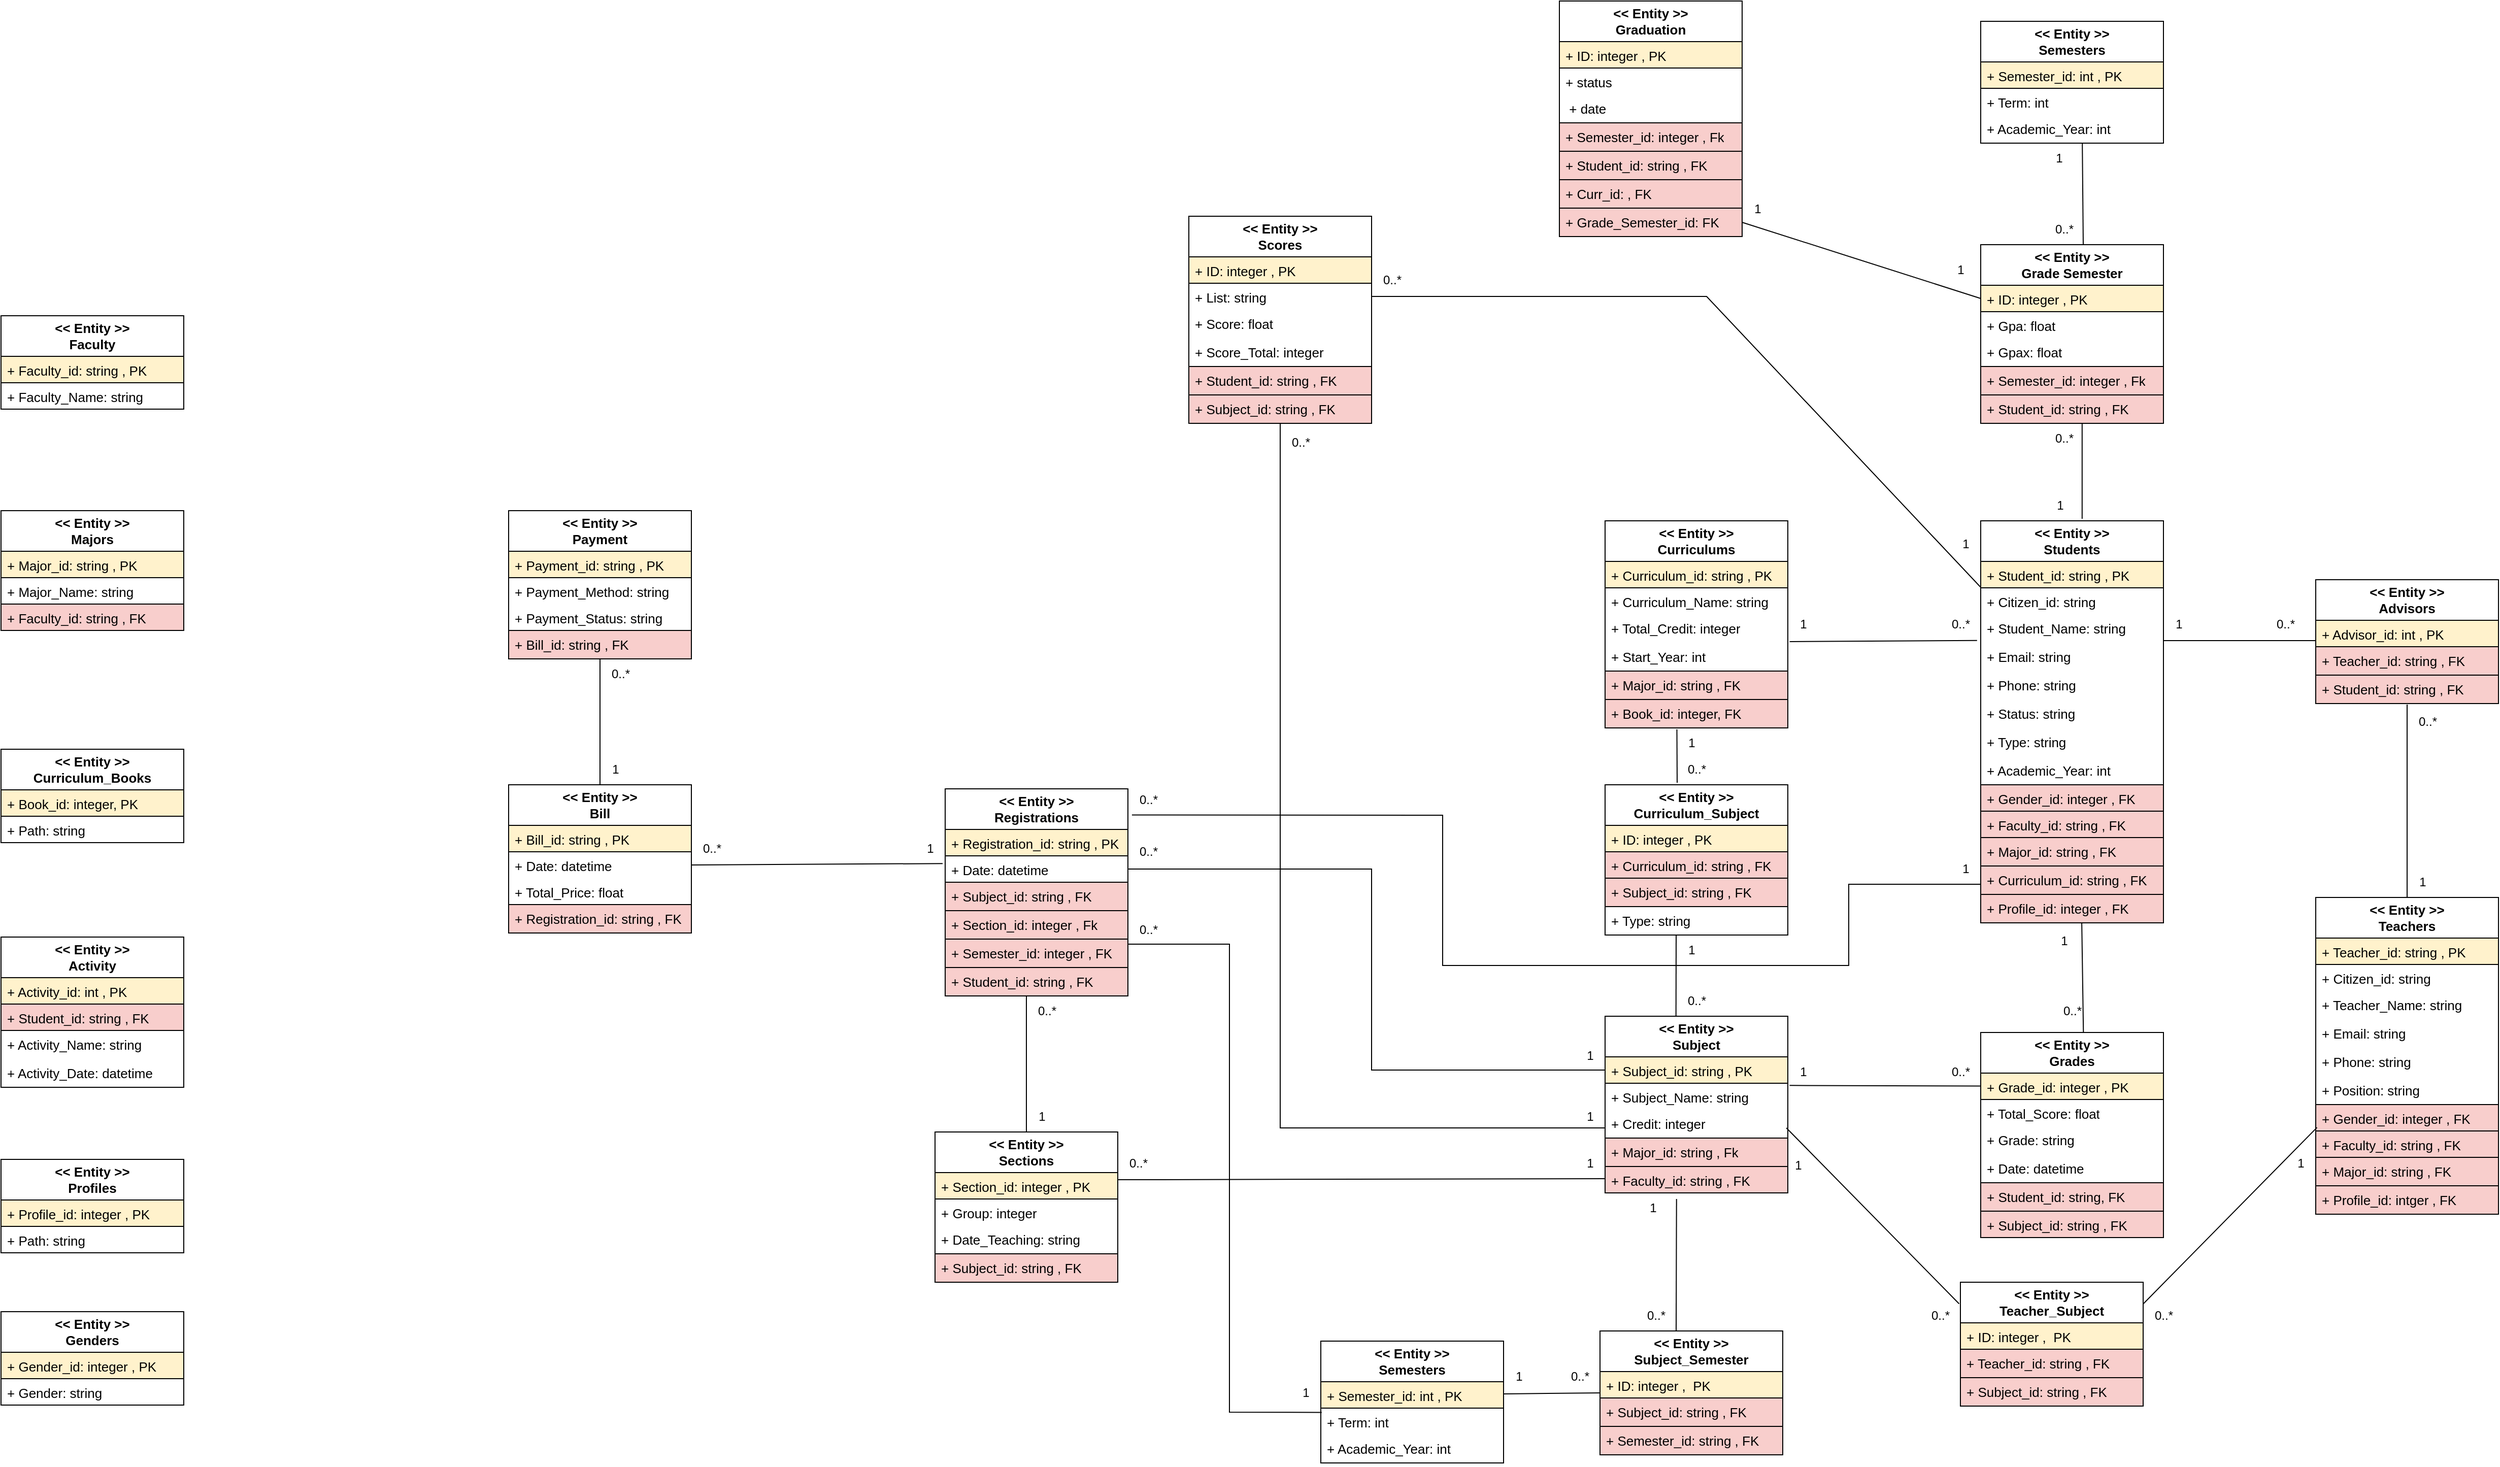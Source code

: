<mxfile>
    <diagram id="vMrFO9jbqbZJypeMJtQz" name="Page-1">
        <mxGraphModel dx="2220" dy="1663" grid="1" gridSize="10" guides="1" tooltips="1" connect="1" arrows="1" fold="1" page="1" pageScale="1" pageWidth="850" pageHeight="1100" math="0" shadow="0">
            <root>
                <mxCell id="0"/>
                <mxCell id="1" parent="0"/>
                <mxCell id="2" value="&lt;div&gt;&lt;b&gt;&lt;font&gt;&amp;lt;&amp;lt; Entity &amp;gt;&amp;gt;&lt;/font&gt;&lt;/b&gt;&lt;/div&gt;&lt;b&gt;&lt;font&gt;Students&lt;/font&gt;&lt;/b&gt;" style="swimlane;fontStyle=0;childLayout=stackLayout;horizontal=1;startSize=40;fillColor=none;horizontalStack=0;resizeParent=1;resizeParentMax=0;resizeLast=0;collapsible=1;marginBottom=0;whiteSpace=wrap;html=1;fontSize=13;" vertex="1" parent="1">
                    <mxGeometry x="700" y="42" width="180" height="396" as="geometry"/>
                </mxCell>
                <mxCell id="3" value="+ Student_id: string , PK" style="text;strokeColor=#000000;fillColor=#fff2cc;align=left;verticalAlign=top;spacingLeft=4;spacingRight=4;overflow=hidden;rotatable=0;points=[[0,0.5],[1,0.5]];portConstraint=eastwest;whiteSpace=wrap;html=1;fontSize=13;" vertex="1" parent="2">
                    <mxGeometry y="40" width="180" height="26" as="geometry"/>
                </mxCell>
                <mxCell id="4" value="+ Citizen_id: string" style="text;strokeColor=none;fillColor=none;align=left;verticalAlign=top;spacingLeft=4;spacingRight=4;overflow=hidden;rotatable=0;points=[[0,0.5],[1,0.5]];portConstraint=eastwest;whiteSpace=wrap;html=1;fontSize=13;" vertex="1" parent="2">
                    <mxGeometry y="66" width="180" height="26" as="geometry"/>
                </mxCell>
                <mxCell id="5" value="+ Student_Name: string" style="text;strokeColor=none;fillColor=none;align=left;verticalAlign=top;spacingLeft=4;spacingRight=4;overflow=hidden;rotatable=0;points=[[0,0.5],[1,0.5]];portConstraint=eastwest;whiteSpace=wrap;html=1;fontSize=13;" vertex="1" parent="2">
                    <mxGeometry y="92" width="180" height="28" as="geometry"/>
                </mxCell>
                <mxCell id="6" value="+ Email: string" style="text;strokeColor=none;fillColor=none;align=left;verticalAlign=top;spacingLeft=4;spacingRight=4;overflow=hidden;rotatable=0;points=[[0,0.5],[1,0.5]];portConstraint=eastwest;whiteSpace=wrap;html=1;fontSize=13;" vertex="1" parent="2">
                    <mxGeometry y="120" width="180" height="28" as="geometry"/>
                </mxCell>
                <mxCell id="7" value="+ Phone: string" style="text;strokeColor=none;fillColor=none;align=left;verticalAlign=top;spacingLeft=4;spacingRight=4;overflow=hidden;rotatable=0;points=[[0,0.5],[1,0.5]];portConstraint=eastwest;whiteSpace=wrap;html=1;fontSize=13;" vertex="1" parent="2">
                    <mxGeometry y="148" width="180" height="28" as="geometry"/>
                </mxCell>
                <mxCell id="8" value="+ Status: string" style="text;strokeColor=none;fillColor=none;align=left;verticalAlign=top;spacingLeft=4;spacingRight=4;overflow=hidden;rotatable=0;points=[[0,0.5],[1,0.5]];portConstraint=eastwest;whiteSpace=wrap;html=1;fontSize=13;" vertex="1" parent="2">
                    <mxGeometry y="176" width="180" height="28" as="geometry"/>
                </mxCell>
                <mxCell id="9" value="+ Type: string" style="text;strokeColor=none;fillColor=none;align=left;verticalAlign=top;spacingLeft=4;spacingRight=4;overflow=hidden;rotatable=0;points=[[0,0.5],[1,0.5]];portConstraint=eastwest;whiteSpace=wrap;html=1;fontSize=13;" vertex="1" parent="2">
                    <mxGeometry y="204" width="180" height="28" as="geometry"/>
                </mxCell>
                <mxCell id="10" value="+ Academic_Year: int" style="text;strokeColor=none;fillColor=none;align=left;verticalAlign=top;spacingLeft=4;spacingRight=4;overflow=hidden;rotatable=0;points=[[0,0.5],[1,0.5]];portConstraint=eastwest;whiteSpace=wrap;html=1;fontSize=13;" vertex="1" parent="2">
                    <mxGeometry y="232" width="180" height="28" as="geometry"/>
                </mxCell>
                <mxCell id="11" value="+ Gender_id: integer , FK" style="text;strokeColor=#000000;fillColor=#f8cecc;align=left;verticalAlign=top;spacingLeft=4;spacingRight=4;overflow=hidden;rotatable=0;points=[[0,0.5],[1,0.5]];portConstraint=eastwest;whiteSpace=wrap;html=1;fontSize=13;" vertex="1" parent="2">
                    <mxGeometry y="260" width="180" height="26" as="geometry"/>
                </mxCell>
                <mxCell id="12" value="+ Faculty_id: string , FK" style="text;strokeColor=#000000;fillColor=#f8cecc;align=left;verticalAlign=top;spacingLeft=4;spacingRight=4;overflow=hidden;rotatable=0;points=[[0,0.5],[1,0.5]];portConstraint=eastwest;whiteSpace=wrap;html=1;fontSize=13;" vertex="1" parent="2">
                    <mxGeometry y="286" width="180" height="26" as="geometry"/>
                </mxCell>
                <mxCell id="13" value="+ Major_id: string , FK" style="text;strokeColor=#000000;fillColor=#f8cecc;align=left;verticalAlign=top;spacingLeft=4;spacingRight=4;overflow=hidden;rotatable=0;points=[[0,0.5],[1,0.5]];portConstraint=eastwest;whiteSpace=wrap;html=1;fontSize=13;" vertex="1" parent="2">
                    <mxGeometry y="312" width="180" height="28" as="geometry"/>
                </mxCell>
                <mxCell id="14" value="+ Curriculum_id: string , FK" style="text;strokeColor=#000000;fillColor=#f8cecc;align=left;verticalAlign=top;spacingLeft=4;spacingRight=4;overflow=hidden;rotatable=0;points=[[0,0.5],[1,0.5]];portConstraint=eastwest;whiteSpace=wrap;html=1;fontSize=13;" vertex="1" parent="2">
                    <mxGeometry y="340" width="180" height="28" as="geometry"/>
                </mxCell>
                <mxCell id="15" value="+ Profile_id: integer , FK" style="text;strokeColor=#000000;fillColor=#f8cecc;align=left;verticalAlign=top;spacingLeft=4;spacingRight=4;overflow=hidden;rotatable=0;points=[[0,0.5],[1,0.5]];portConstraint=eastwest;whiteSpace=wrap;html=1;fontSize=13;" vertex="1" parent="2">
                    <mxGeometry y="368" width="180" height="28" as="geometry"/>
                </mxCell>
                <mxCell id="16" value="&lt;div&gt;&lt;b&gt;&lt;font&gt;&amp;lt;&amp;lt; Entity &amp;gt;&amp;gt;&lt;/font&gt;&lt;/b&gt;&lt;/div&gt;&lt;b&gt;Majors&lt;/b&gt;" style="swimlane;fontStyle=0;childLayout=stackLayout;horizontal=1;startSize=40;fillColor=none;horizontalStack=0;resizeParent=1;resizeParentMax=0;resizeLast=0;collapsible=1;marginBottom=0;whiteSpace=wrap;html=1;fontSize=13;" vertex="1" parent="1">
                    <mxGeometry x="-1250" y="32" width="180" height="118" as="geometry"/>
                </mxCell>
                <mxCell id="17" value="+ Major_id: string , PK" style="text;strokeColor=#000000;fillColor=#fff2cc;align=left;verticalAlign=top;spacingLeft=4;spacingRight=4;overflow=hidden;rotatable=0;points=[[0,0.5],[1,0.5]];portConstraint=eastwest;whiteSpace=wrap;html=1;fontSize=13;" vertex="1" parent="16">
                    <mxGeometry y="40" width="180" height="26" as="geometry"/>
                </mxCell>
                <mxCell id="18" value="+ Major_Name: string" style="text;strokeColor=none;fillColor=none;align=left;verticalAlign=top;spacingLeft=4;spacingRight=4;overflow=hidden;rotatable=0;points=[[0,0.5],[1,0.5]];portConstraint=eastwest;whiteSpace=wrap;html=1;fontSize=13;" vertex="1" parent="16">
                    <mxGeometry y="66" width="180" height="26" as="geometry"/>
                </mxCell>
                <mxCell id="19" value="+ Faculty_id: string , FK" style="text;strokeColor=#000000;fillColor=#f8cecc;align=left;verticalAlign=top;spacingLeft=4;spacingRight=4;overflow=hidden;rotatable=0;points=[[0,0.5],[1,0.5]];portConstraint=eastwest;whiteSpace=wrap;html=1;fontSize=13;" vertex="1" parent="16">
                    <mxGeometry y="92" width="180" height="26" as="geometry"/>
                </mxCell>
                <mxCell id="20" value="&lt;div&gt;&lt;b&gt;&lt;font&gt;&amp;lt;&amp;lt; Entity &amp;gt;&amp;gt;&lt;/font&gt;&lt;/b&gt;&lt;/div&gt;&lt;b&gt;Faculty&lt;/b&gt;" style="swimlane;fontStyle=0;childLayout=stackLayout;horizontal=1;startSize=40;fillColor=none;horizontalStack=0;resizeParent=1;resizeParentMax=0;resizeLast=0;collapsible=1;marginBottom=0;whiteSpace=wrap;html=1;fontSize=13;" vertex="1" parent="1">
                    <mxGeometry x="-1250" y="-160" width="180" height="92" as="geometry"/>
                </mxCell>
                <mxCell id="21" value="+ Faculty_id: string , PK" style="text;strokeColor=#000000;fillColor=#fff2cc;align=left;verticalAlign=top;spacingLeft=4;spacingRight=4;overflow=hidden;rotatable=0;points=[[0,0.5],[1,0.5]];portConstraint=eastwest;whiteSpace=wrap;html=1;fontSize=13;" vertex="1" parent="20">
                    <mxGeometry y="40" width="180" height="26" as="geometry"/>
                </mxCell>
                <mxCell id="22" value="+ Faculty_Name: string" style="text;strokeColor=none;fillColor=none;align=left;verticalAlign=top;spacingLeft=4;spacingRight=4;overflow=hidden;rotatable=0;points=[[0,0.5],[1,0.5]];portConstraint=eastwest;whiteSpace=wrap;html=1;fontSize=13;" vertex="1" parent="20">
                    <mxGeometry y="66" width="180" height="26" as="geometry"/>
                </mxCell>
                <mxCell id="23" value="&lt;div&gt;&lt;b&gt;&lt;font&gt;&amp;lt;&amp;lt; Entity &amp;gt;&amp;gt;&lt;/font&gt;&lt;/b&gt;&lt;/div&gt;&lt;b&gt;Curriculums&lt;/b&gt;" style="swimlane;fontStyle=0;childLayout=stackLayout;horizontal=1;startSize=40;fillColor=none;horizontalStack=0;resizeParent=1;resizeParentMax=0;resizeLast=0;collapsible=1;marginBottom=0;whiteSpace=wrap;html=1;fontSize=13;" vertex="1" parent="1">
                    <mxGeometry x="330" y="42" width="180" height="204" as="geometry"/>
                </mxCell>
                <mxCell id="24" value="+ Curriculum_id: string , PK" style="text;strokeColor=#000000;fillColor=#fff2cc;align=left;verticalAlign=top;spacingLeft=4;spacingRight=4;overflow=hidden;rotatable=0;points=[[0,0.5],[1,0.5]];portConstraint=eastwest;whiteSpace=wrap;html=1;fontSize=13;" vertex="1" parent="23">
                    <mxGeometry y="40" width="180" height="26" as="geometry"/>
                </mxCell>
                <mxCell id="25" value="+ Curriculum_Name: string" style="text;strokeColor=none;fillColor=none;align=left;verticalAlign=top;spacingLeft=4;spacingRight=4;overflow=hidden;rotatable=0;points=[[0,0.5],[1,0.5]];portConstraint=eastwest;whiteSpace=wrap;html=1;fontSize=13;" vertex="1" parent="23">
                    <mxGeometry y="66" width="180" height="26" as="geometry"/>
                </mxCell>
                <mxCell id="26" value="+ Total_Credit: integer" style="text;strokeColor=none;fillColor=none;align=left;verticalAlign=top;spacingLeft=4;spacingRight=4;overflow=hidden;rotatable=0;points=[[0,0.5],[1,0.5]];portConstraint=eastwest;whiteSpace=wrap;html=1;fontSize=13;" vertex="1" parent="23">
                    <mxGeometry y="92" width="180" height="28" as="geometry"/>
                </mxCell>
                <mxCell id="27" value="+ Start_Year: int" style="text;strokeColor=none;fillColor=none;align=left;verticalAlign=top;spacingLeft=4;spacingRight=4;overflow=hidden;rotatable=0;points=[[0,0.5],[1,0.5]];portConstraint=eastwest;whiteSpace=wrap;html=1;fontSize=13;" vertex="1" parent="23">
                    <mxGeometry y="120" width="180" height="28" as="geometry"/>
                </mxCell>
                <mxCell id="28" value="+ Major_id: string , FK" style="text;strokeColor=#000000;fillColor=#f8cecc;align=left;verticalAlign=top;spacingLeft=4;spacingRight=4;overflow=hidden;rotatable=0;points=[[0,0.5],[1,0.5]];portConstraint=eastwest;whiteSpace=wrap;html=1;fontSize=13;" vertex="1" parent="23">
                    <mxGeometry y="148" width="180" height="28" as="geometry"/>
                </mxCell>
                <mxCell id="29" value="+ Book_id: integer, FK" style="text;strokeColor=#000000;fillColor=#f8cecc;align=left;verticalAlign=top;spacingLeft=4;spacingRight=4;overflow=hidden;rotatable=0;points=[[0,0.5],[1,0.5]];portConstraint=eastwest;whiteSpace=wrap;html=1;fontSize=13;" vertex="1" parent="23">
                    <mxGeometry y="176" width="180" height="28" as="geometry"/>
                </mxCell>
                <mxCell id="30" value="&lt;div&gt;&lt;b&gt;&lt;font&gt;&amp;lt;&amp;lt; Entity &amp;gt;&amp;gt;&lt;/font&gt;&lt;/b&gt;&lt;/div&gt;&lt;b&gt;Curriculum_Books&lt;/b&gt;" style="swimlane;fontStyle=0;childLayout=stackLayout;horizontal=1;startSize=40;fillColor=none;horizontalStack=0;resizeParent=1;resizeParentMax=0;resizeLast=0;collapsible=1;marginBottom=0;whiteSpace=wrap;html=1;fontSize=13;" vertex="1" parent="1">
                    <mxGeometry x="-1250" y="267" width="180" height="92" as="geometry"/>
                </mxCell>
                <mxCell id="31" value="+ Book_id: integer, PK" style="text;strokeColor=#000000;fillColor=#fff2cc;align=left;verticalAlign=top;spacingLeft=4;spacingRight=4;overflow=hidden;rotatable=0;points=[[0,0.5],[1,0.5]];portConstraint=eastwest;whiteSpace=wrap;html=1;fontSize=13;" vertex="1" parent="30">
                    <mxGeometry y="40" width="180" height="26" as="geometry"/>
                </mxCell>
                <mxCell id="32" value="+ Path: string" style="text;strokeColor=none;fillColor=none;align=left;verticalAlign=top;spacingLeft=4;spacingRight=4;overflow=hidden;rotatable=0;points=[[0,0.5],[1,0.5]];portConstraint=eastwest;whiteSpace=wrap;html=1;fontSize=13;" vertex="1" parent="30">
                    <mxGeometry y="66" width="180" height="26" as="geometry"/>
                </mxCell>
                <mxCell id="33" value="&lt;div&gt;&lt;b&gt;&lt;font&gt;&amp;lt;&amp;lt; Entity &amp;gt;&amp;gt;&lt;/font&gt;&lt;/b&gt;&lt;/div&gt;&lt;b&gt;Semesters&lt;/b&gt;" style="swimlane;fontStyle=0;childLayout=stackLayout;horizontal=1;startSize=40;fillColor=none;horizontalStack=0;resizeParent=1;resizeParentMax=0;resizeLast=0;collapsible=1;marginBottom=0;whiteSpace=wrap;html=1;fontSize=13;" vertex="1" parent="1">
                    <mxGeometry x="50" y="850" width="180" height="120" as="geometry"/>
                </mxCell>
                <mxCell id="34" value="+ Semester_id: int , PK" style="text;strokeColor=#000000;fillColor=#fff2cc;align=left;verticalAlign=top;spacingLeft=4;spacingRight=4;overflow=hidden;rotatable=0;points=[[0,0.5],[1,0.5]];portConstraint=eastwest;whiteSpace=wrap;html=1;fontSize=13;" vertex="1" parent="33">
                    <mxGeometry y="40" width="180" height="26" as="geometry"/>
                </mxCell>
                <mxCell id="35" value="+ Term: int" style="text;strokeColor=none;fillColor=none;align=left;verticalAlign=top;spacingLeft=4;spacingRight=4;overflow=hidden;rotatable=0;points=[[0,0.5],[1,0.5]];portConstraint=eastwest;whiteSpace=wrap;html=1;fontSize=13;" vertex="1" parent="33">
                    <mxGeometry y="66" width="180" height="26" as="geometry"/>
                </mxCell>
                <mxCell id="36" value="+ Academic_Year: int" style="text;strokeColor=none;fillColor=none;align=left;verticalAlign=top;spacingLeft=4;spacingRight=4;overflow=hidden;rotatable=0;points=[[0,0.5],[1,0.5]];portConstraint=eastwest;whiteSpace=wrap;html=1;fontSize=13;" vertex="1" parent="33">
                    <mxGeometry y="92" width="180" height="28" as="geometry"/>
                </mxCell>
                <mxCell id="37" value="&lt;div&gt;&lt;b&gt;&lt;font&gt;&amp;lt;&amp;lt; Entity &amp;gt;&amp;gt;&lt;/font&gt;&lt;/b&gt;&lt;/div&gt;&lt;b&gt;Activity&lt;/b&gt;" style="swimlane;fontStyle=0;childLayout=stackLayout;horizontal=1;startSize=40;fillColor=none;horizontalStack=0;resizeParent=1;resizeParentMax=0;resizeLast=0;collapsible=1;marginBottom=0;whiteSpace=wrap;html=1;fontSize=13;" vertex="1" parent="1">
                    <mxGeometry x="-1250" y="452" width="180" height="148" as="geometry"/>
                </mxCell>
                <mxCell id="38" value="+ Activity_id: int , PK" style="text;strokeColor=#000000;fillColor=#fff2cc;align=left;verticalAlign=top;spacingLeft=4;spacingRight=4;overflow=hidden;rotatable=0;points=[[0,0.5],[1,0.5]];portConstraint=eastwest;whiteSpace=wrap;html=1;fontSize=13;" vertex="1" parent="37">
                    <mxGeometry y="40" width="180" height="26" as="geometry"/>
                </mxCell>
                <mxCell id="39" value="+ Student_id: string , FK" style="text;strokeColor=#000000;fillColor=#f8cecc;align=left;verticalAlign=top;spacingLeft=4;spacingRight=4;overflow=hidden;rotatable=0;points=[[0,0.5],[1,0.5]];portConstraint=eastwest;whiteSpace=wrap;html=1;fontSize=13;" vertex="1" parent="37">
                    <mxGeometry y="66" width="180" height="26" as="geometry"/>
                </mxCell>
                <mxCell id="40" value="+ Activity_Name: string" style="text;strokeColor=none;fillColor=none;align=left;verticalAlign=top;spacingLeft=4;spacingRight=4;overflow=hidden;rotatable=0;points=[[0,0.5],[1,0.5]];portConstraint=eastwest;whiteSpace=wrap;html=1;fontSize=13;" vertex="1" parent="37">
                    <mxGeometry y="92" width="180" height="28" as="geometry"/>
                </mxCell>
                <mxCell id="41" value="+ Activity_Date: datetime" style="text;strokeColor=none;fillColor=none;align=left;verticalAlign=top;spacingLeft=4;spacingRight=4;overflow=hidden;rotatable=0;points=[[0,0.5],[1,0.5]];portConstraint=eastwest;whiteSpace=wrap;html=1;fontSize=13;" vertex="1" parent="37">
                    <mxGeometry y="120" width="180" height="28" as="geometry"/>
                </mxCell>
                <mxCell id="42" value="&lt;div&gt;&lt;b&gt;&lt;font&gt;&amp;lt;&amp;lt; Entity &amp;gt;&amp;gt;&lt;/font&gt;&lt;/b&gt;&lt;/div&gt;&lt;b&gt;Teachers&lt;/b&gt;" style="swimlane;fontStyle=0;childLayout=stackLayout;horizontal=1;startSize=40;fillColor=none;horizontalStack=0;resizeParent=1;resizeParentMax=0;resizeLast=0;collapsible=1;marginBottom=0;whiteSpace=wrap;html=1;fontSize=13;" vertex="1" parent="1">
                    <mxGeometry x="1030" y="413" width="180" height="312" as="geometry"/>
                </mxCell>
                <mxCell id="43" value="+ Teacher_id: string , PK" style="text;strokeColor=#000000;fillColor=#fff2cc;align=left;verticalAlign=top;spacingLeft=4;spacingRight=4;overflow=hidden;rotatable=0;points=[[0,0.5],[1,0.5]];portConstraint=eastwest;whiteSpace=wrap;html=1;fontSize=13;" vertex="1" parent="42">
                    <mxGeometry y="40" width="180" height="26" as="geometry"/>
                </mxCell>
                <mxCell id="44" value="+ Citizen_id: string" style="text;strokeColor=none;fillColor=none;align=left;verticalAlign=top;spacingLeft=4;spacingRight=4;overflow=hidden;rotatable=0;points=[[0,0.5],[1,0.5]];portConstraint=eastwest;whiteSpace=wrap;html=1;fontSize=13;" vertex="1" parent="42">
                    <mxGeometry y="66" width="180" height="26" as="geometry"/>
                </mxCell>
                <mxCell id="45" value="+ Teacher_Name: string" style="text;strokeColor=none;fillColor=none;align=left;verticalAlign=top;spacingLeft=4;spacingRight=4;overflow=hidden;rotatable=0;points=[[0,0.5],[1,0.5]];portConstraint=eastwest;whiteSpace=wrap;html=1;fontSize=13;" vertex="1" parent="42">
                    <mxGeometry y="92" width="180" height="28" as="geometry"/>
                </mxCell>
                <mxCell id="46" value="+ Email: string" style="text;strokeColor=none;fillColor=none;align=left;verticalAlign=top;spacingLeft=4;spacingRight=4;overflow=hidden;rotatable=0;points=[[0,0.5],[1,0.5]];portConstraint=eastwest;whiteSpace=wrap;html=1;fontSize=13;" vertex="1" parent="42">
                    <mxGeometry y="120" width="180" height="28" as="geometry"/>
                </mxCell>
                <mxCell id="47" value="+ Phone: string" style="text;strokeColor=none;fillColor=none;align=left;verticalAlign=top;spacingLeft=4;spacingRight=4;overflow=hidden;rotatable=0;points=[[0,0.5],[1,0.5]];portConstraint=eastwest;whiteSpace=wrap;html=1;fontSize=13;" vertex="1" parent="42">
                    <mxGeometry y="148" width="180" height="28" as="geometry"/>
                </mxCell>
                <mxCell id="48" value="+ Position: string" style="text;strokeColor=none;fillColor=none;align=left;verticalAlign=top;spacingLeft=4;spacingRight=4;overflow=hidden;rotatable=0;points=[[0,0.5],[1,0.5]];portConstraint=eastwest;whiteSpace=wrap;html=1;fontSize=13;" vertex="1" parent="42">
                    <mxGeometry y="176" width="180" height="28" as="geometry"/>
                </mxCell>
                <mxCell id="49" value="+ Gender_id: integer , FK" style="text;strokeColor=#000000;fillColor=#f8cecc;align=left;verticalAlign=top;spacingLeft=4;spacingRight=4;overflow=hidden;rotatable=0;points=[[0,0.5],[1,0.5]];portConstraint=eastwest;whiteSpace=wrap;html=1;fontSize=13;" vertex="1" parent="42">
                    <mxGeometry y="204" width="180" height="26" as="geometry"/>
                </mxCell>
                <mxCell id="50" value="+ Faculty_id: string , FK" style="text;strokeColor=#000000;fillColor=#f8cecc;align=left;verticalAlign=top;spacingLeft=4;spacingRight=4;overflow=hidden;rotatable=0;points=[[0,0.5],[1,0.5]];portConstraint=eastwest;whiteSpace=wrap;html=1;fontSize=13;" vertex="1" parent="42">
                    <mxGeometry y="230" width="180" height="26" as="geometry"/>
                </mxCell>
                <mxCell id="51" value="+ Major_id: string , FK" style="text;strokeColor=#000000;fillColor=#f8cecc;align=left;verticalAlign=top;spacingLeft=4;spacingRight=4;overflow=hidden;rotatable=0;points=[[0,0.5],[1,0.5]];portConstraint=eastwest;whiteSpace=wrap;html=1;fontSize=13;" vertex="1" parent="42">
                    <mxGeometry y="256" width="180" height="28" as="geometry"/>
                </mxCell>
                <mxCell id="52" value="+ Profile_id: intger , FK" style="text;strokeColor=#000000;fillColor=#f8cecc;align=left;verticalAlign=top;spacingLeft=4;spacingRight=4;overflow=hidden;rotatable=0;points=[[0,0.5],[1,0.5]];portConstraint=eastwest;whiteSpace=wrap;html=1;fontSize=13;" vertex="1" parent="42">
                    <mxGeometry y="284" width="180" height="28" as="geometry"/>
                </mxCell>
                <mxCell id="53" value="&lt;div&gt;&lt;b&gt;&lt;font&gt;&amp;lt;&amp;lt; Entity &amp;gt;&amp;gt;&lt;/font&gt;&lt;/b&gt;&lt;/div&gt;&lt;b&gt;Profiles&lt;/b&gt;" style="swimlane;fontStyle=0;childLayout=stackLayout;horizontal=1;startSize=40;fillColor=none;horizontalStack=0;resizeParent=1;resizeParentMax=0;resizeLast=0;collapsible=1;marginBottom=0;whiteSpace=wrap;html=1;fontSize=13;" vertex="1" parent="1">
                    <mxGeometry x="-1250" y="671" width="180" height="92" as="geometry"/>
                </mxCell>
                <mxCell id="54" value="+ Profile_id: integer , PK" style="text;strokeColor=#000000;fillColor=#fff2cc;align=left;verticalAlign=top;spacingLeft=4;spacingRight=4;overflow=hidden;rotatable=0;points=[[0,0.5],[1,0.5]];portConstraint=eastwest;whiteSpace=wrap;html=1;fontSize=13;" vertex="1" parent="53">
                    <mxGeometry y="40" width="180" height="26" as="geometry"/>
                </mxCell>
                <mxCell id="55" value="+ Path: string" style="text;strokeColor=none;fillColor=none;align=left;verticalAlign=top;spacingLeft=4;spacingRight=4;overflow=hidden;rotatable=0;points=[[0,0.5],[1,0.5]];portConstraint=eastwest;whiteSpace=wrap;html=1;fontSize=13;" vertex="1" parent="53">
                    <mxGeometry y="66" width="180" height="26" as="geometry"/>
                </mxCell>
                <mxCell id="56" value="&lt;div&gt;&lt;b&gt;&lt;font&gt;&amp;lt;&amp;lt; Entity &amp;gt;&amp;gt;&lt;/font&gt;&lt;/b&gt;&lt;/div&gt;&lt;b&gt;Genders&lt;/b&gt;" style="swimlane;fontStyle=0;childLayout=stackLayout;horizontal=1;startSize=40;fillColor=none;horizontalStack=0;resizeParent=1;resizeParentMax=0;resizeLast=0;collapsible=1;marginBottom=0;whiteSpace=wrap;html=1;fontSize=13;" vertex="1" parent="1">
                    <mxGeometry x="-1250" y="821" width="180" height="92" as="geometry"/>
                </mxCell>
                <mxCell id="57" value="+ Gender_id: integer , PK" style="text;strokeColor=#000000;fillColor=#fff2cc;align=left;verticalAlign=top;spacingLeft=4;spacingRight=4;overflow=hidden;rotatable=0;points=[[0,0.5],[1,0.5]];portConstraint=eastwest;whiteSpace=wrap;html=1;fontSize=13;" vertex="1" parent="56">
                    <mxGeometry y="40" width="180" height="26" as="geometry"/>
                </mxCell>
                <mxCell id="58" value="+ Gender: string" style="text;strokeColor=none;fillColor=none;align=left;verticalAlign=top;spacingLeft=4;spacingRight=4;overflow=hidden;rotatable=0;points=[[0,0.5],[1,0.5]];portConstraint=eastwest;whiteSpace=wrap;html=1;fontSize=13;" vertex="1" parent="56">
                    <mxGeometry y="66" width="180" height="26" as="geometry"/>
                </mxCell>
                <mxCell id="59" value="&lt;div&gt;&lt;b&gt;&lt;font&gt;&amp;lt;&amp;lt; Entity &amp;gt;&amp;gt;&lt;/font&gt;&lt;/b&gt;&lt;/div&gt;&lt;b&gt;Advisors&lt;/b&gt;" style="swimlane;fontStyle=0;childLayout=stackLayout;horizontal=1;startSize=40;fillColor=none;horizontalStack=0;resizeParent=1;resizeParentMax=0;resizeLast=0;collapsible=1;marginBottom=0;whiteSpace=wrap;html=1;fontSize=13;" vertex="1" parent="1">
                    <mxGeometry x="1030" y="100" width="180" height="122" as="geometry"/>
                </mxCell>
                <mxCell id="60" value="+ Advisor_id: int , PK" style="text;strokeColor=#000000;fillColor=#fff2cc;align=left;verticalAlign=top;spacingLeft=4;spacingRight=4;overflow=hidden;rotatable=0;points=[[0,0.5],[1,0.5]];portConstraint=eastwest;whiteSpace=wrap;html=1;fontSize=13;" vertex="1" parent="59">
                    <mxGeometry y="40" width="180" height="26" as="geometry"/>
                </mxCell>
                <mxCell id="61" value="+ Teacher_id: string , FK" style="text;strokeColor=#000000;fillColor=#f8cecc;align=left;verticalAlign=top;spacingLeft=4;spacingRight=4;overflow=hidden;rotatable=0;points=[[0,0.5],[1,0.5]];portConstraint=eastwest;whiteSpace=wrap;html=1;fontSize=13;" vertex="1" parent="59">
                    <mxGeometry y="66" width="180" height="28" as="geometry"/>
                </mxCell>
                <mxCell id="62" value="+ Student_id: string , FK" style="text;strokeColor=#000000;fillColor=#f8cecc;align=left;verticalAlign=top;spacingLeft=4;spacingRight=4;overflow=hidden;rotatable=0;points=[[0,0.5],[1,0.5]];portConstraint=eastwest;whiteSpace=wrap;html=1;fontSize=13;" vertex="1" parent="59">
                    <mxGeometry y="94" width="180" height="28" as="geometry"/>
                </mxCell>
                <mxCell id="63" value="&lt;div&gt;&lt;b&gt;&lt;font&gt;&amp;lt;&amp;lt; Entity &amp;gt;&amp;gt;&lt;/font&gt;&lt;/b&gt;&lt;/div&gt;&lt;b&gt;Subject&lt;/b&gt;" style="swimlane;fontStyle=0;childLayout=stackLayout;horizontal=1;startSize=40;fillColor=none;horizontalStack=0;resizeParent=1;resizeParentMax=0;resizeLast=0;collapsible=1;marginBottom=0;whiteSpace=wrap;html=1;fontSize=13;" vertex="1" parent="1">
                    <mxGeometry x="330" y="530" width="180" height="174" as="geometry"/>
                </mxCell>
                <mxCell id="64" value="+ Subject_id: string , PK" style="text;strokeColor=#000000;fillColor=#fff2cc;align=left;verticalAlign=top;spacingLeft=4;spacingRight=4;overflow=hidden;rotatable=0;points=[[0,0.5],[1,0.5]];portConstraint=eastwest;whiteSpace=wrap;html=1;fontSize=13;" vertex="1" parent="63">
                    <mxGeometry y="40" width="180" height="26" as="geometry"/>
                </mxCell>
                <mxCell id="65" value="+ Subject_Name: string" style="text;strokeColor=none;fillColor=none;align=left;verticalAlign=top;spacingLeft=4;spacingRight=4;overflow=hidden;rotatable=0;points=[[0,0.5],[1,0.5]];portConstraint=eastwest;whiteSpace=wrap;html=1;fontSize=13;" vertex="1" parent="63">
                    <mxGeometry y="66" width="180" height="26" as="geometry"/>
                </mxCell>
                <mxCell id="66" value="+ Credit: integer" style="text;strokeColor=none;fillColor=none;align=left;verticalAlign=top;spacingLeft=4;spacingRight=4;overflow=hidden;rotatable=0;points=[[0,0.5],[1,0.5]];portConstraint=eastwest;whiteSpace=wrap;html=1;fontSize=13;" vertex="1" parent="63">
                    <mxGeometry y="92" width="180" height="28" as="geometry"/>
                </mxCell>
                <mxCell id="67" value="+ Major_id: string , Fk" style="text;strokeColor=#000000;fillColor=#f8cecc;align=left;verticalAlign=top;spacingLeft=4;spacingRight=4;overflow=hidden;rotatable=0;points=[[0,0.5],[1,0.5]];portConstraint=eastwest;whiteSpace=wrap;html=1;fontSize=13;" vertex="1" parent="63">
                    <mxGeometry y="120" width="180" height="28" as="geometry"/>
                </mxCell>
                <mxCell id="68" value="+ Faculty_id: string , FK" style="text;strokeColor=#000000;fillColor=#f8cecc;align=left;verticalAlign=top;spacingLeft=4;spacingRight=4;overflow=hidden;rotatable=0;points=[[0,0.5],[1,0.5]];portConstraint=eastwest;whiteSpace=wrap;html=1;fontSize=13;" vertex="1" parent="63">
                    <mxGeometry y="148" width="180" height="26" as="geometry"/>
                </mxCell>
                <mxCell id="69" value="&lt;div&gt;&lt;b&gt;&lt;font&gt;&amp;lt;&amp;lt; Entity &amp;gt;&amp;gt;&lt;/font&gt;&lt;/b&gt;&lt;/div&gt;&lt;b&gt;Teacher_Subject&lt;/b&gt;" style="swimlane;fontStyle=0;childLayout=stackLayout;horizontal=1;startSize=40;fillColor=none;horizontalStack=0;resizeParent=1;resizeParentMax=0;resizeLast=0;collapsible=1;marginBottom=0;whiteSpace=wrap;html=1;fontSize=13;" vertex="1" parent="1">
                    <mxGeometry x="680" y="792" width="180" height="122" as="geometry"/>
                </mxCell>
                <mxCell id="70" value="+ ID: integer ,&amp;nbsp; PK" style="text;strokeColor=#000000;fillColor=#fff2cc;align=left;verticalAlign=top;spacingLeft=4;spacingRight=4;overflow=hidden;rotatable=0;points=[[0,0.5],[1,0.5]];portConstraint=eastwest;whiteSpace=wrap;html=1;fontSize=13;" vertex="1" parent="69">
                    <mxGeometry y="40" width="180" height="26" as="geometry"/>
                </mxCell>
                <mxCell id="71" value="+ Teacher_id: string , FK" style="text;strokeColor=#000000;fillColor=#f8cecc;align=left;verticalAlign=top;spacingLeft=4;spacingRight=4;overflow=hidden;rotatable=0;points=[[0,0.5],[1,0.5]];portConstraint=eastwest;whiteSpace=wrap;html=1;fontSize=13;" vertex="1" parent="69">
                    <mxGeometry y="66" width="180" height="28" as="geometry"/>
                </mxCell>
                <mxCell id="72" value="+ Subject_id: string , FK" style="text;strokeColor=#000000;fillColor=#f8cecc;align=left;verticalAlign=top;spacingLeft=4;spacingRight=4;overflow=hidden;rotatable=0;points=[[0,0.5],[1,0.5]];portConstraint=eastwest;whiteSpace=wrap;html=1;fontSize=13;" vertex="1" parent="69">
                    <mxGeometry y="94" width="180" height="28" as="geometry"/>
                </mxCell>
                <mxCell id="73" value="&lt;div&gt;&lt;b&gt;&lt;font&gt;&amp;lt;&amp;lt; Entity &amp;gt;&amp;gt;&lt;/font&gt;&lt;/b&gt;&lt;/div&gt;&lt;b&gt;Curriculum_Subject&lt;/b&gt;" style="swimlane;fontStyle=0;childLayout=stackLayout;horizontal=1;startSize=40;fillColor=none;horizontalStack=0;resizeParent=1;resizeParentMax=0;resizeLast=0;collapsible=1;marginBottom=0;whiteSpace=wrap;html=1;fontSize=13;" vertex="1" parent="1">
                    <mxGeometry x="330" y="302" width="180" height="148" as="geometry"/>
                </mxCell>
                <mxCell id="74" value="&lt;div&gt;+ ID: integer , PK&lt;/div&gt;" style="text;strokeColor=#000000;fillColor=#fff2cc;align=left;verticalAlign=top;spacingLeft=4;spacingRight=4;overflow=hidden;rotatable=0;points=[[0,0.5],[1,0.5]];portConstraint=eastwest;whiteSpace=wrap;html=1;fontSize=13;" vertex="1" parent="73">
                    <mxGeometry y="40" width="180" height="26" as="geometry"/>
                </mxCell>
                <mxCell id="75" value="+ Curriculum_id: string , FK" style="text;strokeColor=#000000;fillColor=#f8cecc;align=left;verticalAlign=top;spacingLeft=4;spacingRight=4;overflow=hidden;rotatable=0;points=[[0,0.5],[1,0.5]];portConstraint=eastwest;whiteSpace=wrap;html=1;fontSize=13;" vertex="1" parent="73">
                    <mxGeometry y="66" width="180" height="26" as="geometry"/>
                </mxCell>
                <mxCell id="76" value="+ Subject_id: string , FK" style="text;strokeColor=#000000;fillColor=#f8cecc;align=left;verticalAlign=top;spacingLeft=4;spacingRight=4;overflow=hidden;rotatable=0;points=[[0,0.5],[1,0.5]];portConstraint=eastwest;whiteSpace=wrap;html=1;fontSize=13;" vertex="1" parent="73">
                    <mxGeometry y="92" width="180" height="28" as="geometry"/>
                </mxCell>
                <mxCell id="77" value="+ Type: string" style="text;strokeColor=none;fillColor=none;align=left;verticalAlign=top;spacingLeft=4;spacingRight=4;overflow=hidden;rotatable=0;points=[[0,0.5],[1,0.5]];portConstraint=eastwest;whiteSpace=wrap;html=1;fontSize=13;" vertex="1" parent="73">
                    <mxGeometry y="120" width="180" height="28" as="geometry"/>
                </mxCell>
                <mxCell id="78" value="" style="endArrow=none;html=1;rounded=0;entryX=1.01;entryY=0.964;entryDx=0;entryDy=0;entryPerimeter=0;exitX=-0.02;exitY=0.926;exitDx=0;exitDy=0;exitPerimeter=0;" edge="1" parent="1" source="5" target="26">
                    <mxGeometry width="50" height="50" relative="1" as="geometry">
                        <mxPoint x="920" y="400" as="sourcePoint"/>
                        <mxPoint x="970" y="350" as="targetPoint"/>
                    </mxGeometry>
                </mxCell>
                <mxCell id="79" value="1" style="text;html=1;align=center;verticalAlign=middle;resizable=0;points=[];autosize=1;strokeColor=none;fillColor=none;" vertex="1" parent="1">
                    <mxGeometry x="510" y="129" width="30" height="30" as="geometry"/>
                </mxCell>
                <mxCell id="80" value="0..*" style="text;html=1;align=center;verticalAlign=middle;resizable=0;points=[];autosize=1;strokeColor=none;fillColor=none;" vertex="1" parent="1">
                    <mxGeometry x="660" y="129" width="40" height="30" as="geometry"/>
                </mxCell>
                <mxCell id="81" value="" style="endArrow=none;html=1;rounded=0;entryX=1;entryY=0.929;entryDx=0;entryDy=0;entryPerimeter=0;exitX=0;exitY=0.77;exitDx=0;exitDy=0;exitPerimeter=0;" edge="1" parent="1" source="60" target="5">
                    <mxGeometry width="50" height="50" relative="1" as="geometry">
                        <mxPoint x="1000" y="210" as="sourcePoint"/>
                        <mxPoint x="970" y="350" as="targetPoint"/>
                    </mxGeometry>
                </mxCell>
                <mxCell id="82" value="1" style="text;html=1;align=center;verticalAlign=middle;resizable=0;points=[];autosize=1;strokeColor=none;fillColor=none;" vertex="1" parent="1">
                    <mxGeometry x="880" y="129" width="30" height="30" as="geometry"/>
                </mxCell>
                <mxCell id="83" value="0..*" style="text;html=1;align=center;verticalAlign=middle;resizable=0;points=[];autosize=1;strokeColor=none;fillColor=none;" vertex="1" parent="1">
                    <mxGeometry x="980" y="129" width="40" height="30" as="geometry"/>
                </mxCell>
                <mxCell id="84" value="" style="endArrow=none;html=1;rounded=0;exitX=0.5;exitY=0;exitDx=0;exitDy=0;" edge="1" parent="1" source="42">
                    <mxGeometry width="50" height="50" relative="1" as="geometry">
                        <mxPoint x="920" y="400" as="sourcePoint"/>
                        <mxPoint x="1120" y="223" as="targetPoint"/>
                    </mxGeometry>
                </mxCell>
                <mxCell id="85" value="1" style="text;html=1;align=center;verticalAlign=middle;resizable=0;points=[];autosize=1;strokeColor=none;fillColor=none;" vertex="1" parent="1">
                    <mxGeometry x="1120" y="383" width="30" height="30" as="geometry"/>
                </mxCell>
                <mxCell id="86" value="0..*" style="text;html=1;align=center;verticalAlign=middle;resizable=0;points=[];autosize=1;strokeColor=none;fillColor=none;" vertex="1" parent="1">
                    <mxGeometry x="1120" y="225" width="40" height="30" as="geometry"/>
                </mxCell>
                <mxCell id="87" value="" style="endArrow=none;html=1;rounded=0;entryX=0.393;entryY=1.051;entryDx=0;entryDy=0;entryPerimeter=0;" edge="1" parent="1" target="29">
                    <mxGeometry width="50" height="50" relative="1" as="geometry">
                        <mxPoint x="401" y="300" as="sourcePoint"/>
                        <mxPoint x="400" y="250" as="targetPoint"/>
                    </mxGeometry>
                </mxCell>
                <mxCell id="88" value="1" style="text;html=1;align=center;verticalAlign=middle;resizable=0;points=[];autosize=1;strokeColor=none;fillColor=none;" vertex="1" parent="1">
                    <mxGeometry x="400" y="246" width="30" height="30" as="geometry"/>
                </mxCell>
                <mxCell id="89" value="0..*" style="text;html=1;align=center;verticalAlign=middle;resizable=0;points=[];autosize=1;strokeColor=none;fillColor=none;" vertex="1" parent="1">
                    <mxGeometry x="400" y="500" width="40" height="30" as="geometry"/>
                </mxCell>
                <mxCell id="90" value="" style="endArrow=none;html=1;rounded=0;entryX=0.388;entryY=-0.001;entryDx=0;entryDy=0;entryPerimeter=0;" edge="1" parent="1" target="63">
                    <mxGeometry width="50" height="50" relative="1" as="geometry">
                        <mxPoint x="400" y="450" as="sourcePoint"/>
                        <mxPoint x="850" y="440" as="targetPoint"/>
                    </mxGeometry>
                </mxCell>
                <mxCell id="91" value="1" style="text;html=1;align=center;verticalAlign=middle;resizable=0;points=[];autosize=1;strokeColor=none;fillColor=none;" vertex="1" parent="1">
                    <mxGeometry x="400" y="450" width="30" height="30" as="geometry"/>
                </mxCell>
                <mxCell id="92" value="0..*" style="text;html=1;align=center;verticalAlign=middle;resizable=0;points=[];autosize=1;strokeColor=none;fillColor=none;" vertex="1" parent="1">
                    <mxGeometry x="400" y="272" width="40" height="30" as="geometry"/>
                </mxCell>
                <mxCell id="93" value="" style="endArrow=none;html=1;rounded=0;entryX=0.992;entryY=0.642;entryDx=0;entryDy=0;exitX=-0.007;exitY=0.174;exitDx=0;exitDy=0;exitPerimeter=0;entryPerimeter=0;" edge="1" parent="1" source="69" target="66">
                    <mxGeometry width="50" height="50" relative="1" as="geometry">
                        <mxPoint x="800" y="600" as="sourcePoint"/>
                        <mxPoint x="850" y="550" as="targetPoint"/>
                    </mxGeometry>
                </mxCell>
                <mxCell id="94" value="1" style="text;html=1;align=center;verticalAlign=middle;resizable=0;points=[];autosize=1;strokeColor=none;fillColor=none;" vertex="1" parent="1">
                    <mxGeometry x="505" y="662" width="30" height="30" as="geometry"/>
                </mxCell>
                <mxCell id="95" value="0..*" style="text;html=1;align=center;verticalAlign=middle;resizable=0;points=[];autosize=1;strokeColor=none;fillColor=none;" vertex="1" parent="1">
                    <mxGeometry x="640" y="810" width="40" height="30" as="geometry"/>
                </mxCell>
                <mxCell id="96" value="" style="endArrow=none;html=1;rounded=0;exitX=0.007;exitY=0.868;exitDx=0;exitDy=0;exitPerimeter=0;entryX=1.001;entryY=0.174;entryDx=0;entryDy=0;entryPerimeter=0;" edge="1" parent="1" source="49" target="69">
                    <mxGeometry width="50" height="50" relative="1" as="geometry">
                        <mxPoint x="1082" y="660" as="sourcePoint"/>
                        <mxPoint x="870" y="820" as="targetPoint"/>
                    </mxGeometry>
                </mxCell>
                <mxCell id="97" value="1" style="text;html=1;align=center;verticalAlign=middle;resizable=0;points=[];autosize=1;strokeColor=none;fillColor=none;" vertex="1" parent="1">
                    <mxGeometry x="1000" y="660" width="30" height="30" as="geometry"/>
                </mxCell>
                <mxCell id="98" value="0..*" style="text;html=1;align=center;verticalAlign=middle;resizable=0;points=[];autosize=1;strokeColor=none;fillColor=none;" vertex="1" parent="1">
                    <mxGeometry x="860" y="810" width="40" height="30" as="geometry"/>
                </mxCell>
                <mxCell id="99" value="&lt;div&gt;&lt;b&gt;&lt;font&gt;&amp;lt;&amp;lt; Entity &amp;gt;&amp;gt;&lt;/font&gt;&lt;/b&gt;&lt;/div&gt;&lt;b&gt;Subject_Semester&lt;/b&gt;" style="swimlane;fontStyle=0;childLayout=stackLayout;horizontal=1;startSize=40;fillColor=none;horizontalStack=0;resizeParent=1;resizeParentMax=0;resizeLast=0;collapsible=1;marginBottom=0;whiteSpace=wrap;html=1;fontSize=13;" vertex="1" parent="1">
                    <mxGeometry x="325" y="840" width="180" height="122" as="geometry"/>
                </mxCell>
                <mxCell id="100" value="+ ID: integer ,&amp;nbsp; PK" style="text;strokeColor=#000000;fillColor=#fff2cc;align=left;verticalAlign=top;spacingLeft=4;spacingRight=4;overflow=hidden;rotatable=0;points=[[0,0.5],[1,0.5]];portConstraint=eastwest;whiteSpace=wrap;html=1;fontSize=13;" vertex="1" parent="99">
                    <mxGeometry y="40" width="180" height="26" as="geometry"/>
                </mxCell>
                <mxCell id="101" value="+ Subject_id: string , FK" style="text;strokeColor=#000000;fillColor=#f8cecc;align=left;verticalAlign=top;spacingLeft=4;spacingRight=4;overflow=hidden;rotatable=0;points=[[0,0.5],[1,0.5]];portConstraint=eastwest;whiteSpace=wrap;html=1;fontSize=13;" vertex="1" parent="99">
                    <mxGeometry y="66" width="180" height="28" as="geometry"/>
                </mxCell>
                <mxCell id="102" value="+ Semester_id: string , FK" style="text;strokeColor=#000000;fillColor=#f8cecc;align=left;verticalAlign=top;spacingLeft=4;spacingRight=4;overflow=hidden;rotatable=0;points=[[0,0.5],[1,0.5]];portConstraint=eastwest;whiteSpace=wrap;html=1;fontSize=13;" vertex="1" parent="99">
                    <mxGeometry y="94" width="180" height="28" as="geometry"/>
                </mxCell>
                <mxCell id="103" value="" style="endArrow=none;html=1;rounded=0;entryX=0.391;entryY=1.231;entryDx=0;entryDy=0;entryPerimeter=0;" edge="1" parent="1" target="68">
                    <mxGeometry width="50" height="50" relative="1" as="geometry">
                        <mxPoint x="400" y="840" as="sourcePoint"/>
                        <mxPoint x="400.38" y="730.364" as="targetPoint"/>
                    </mxGeometry>
                </mxCell>
                <mxCell id="104" value="" style="endArrow=none;html=1;rounded=0;entryX=0;entryY=0.5;entryDx=0;entryDy=0;" edge="1" parent="1" source="34" target="99">
                    <mxGeometry width="50" height="50" relative="1" as="geometry">
                        <mxPoint x="560" y="1060" as="sourcePoint"/>
                        <mxPoint x="400" y="960" as="targetPoint"/>
                    </mxGeometry>
                </mxCell>
                <mxCell id="105" value="0..*" style="text;html=1;align=center;verticalAlign=middle;resizable=0;points=[];autosize=1;strokeColor=none;fillColor=none;" vertex="1" parent="1">
                    <mxGeometry x="360" y="810" width="40" height="30" as="geometry"/>
                </mxCell>
                <mxCell id="106" value="0..*" style="text;html=1;align=center;verticalAlign=middle;resizable=0;points=[];autosize=1;strokeColor=none;fillColor=none;" vertex="1" parent="1">
                    <mxGeometry x="285" y="870" width="40" height="30" as="geometry"/>
                </mxCell>
                <mxCell id="107" value="1" style="text;html=1;align=center;verticalAlign=middle;resizable=0;points=[];autosize=1;strokeColor=none;fillColor=none;" vertex="1" parent="1">
                    <mxGeometry x="230" y="870" width="30" height="30" as="geometry"/>
                </mxCell>
                <mxCell id="108" value="1" style="text;html=1;align=center;verticalAlign=middle;resizable=0;points=[];autosize=1;strokeColor=none;fillColor=none;" vertex="1" parent="1">
                    <mxGeometry x="362" y="704" width="30" height="30" as="geometry"/>
                </mxCell>
                <mxCell id="109" value="&lt;div&gt;&lt;b&gt;&lt;font&gt;&amp;lt;&amp;lt; Entity &amp;gt;&amp;gt;&lt;/font&gt;&lt;/b&gt;&lt;/div&gt;&lt;b&gt;Grades&lt;/b&gt;" style="swimlane;fontStyle=0;childLayout=stackLayout;horizontal=1;startSize=40;fillColor=none;horizontalStack=0;resizeParent=1;resizeParentMax=0;resizeLast=0;collapsible=1;marginBottom=0;whiteSpace=wrap;html=1;fontSize=13;" vertex="1" parent="1">
                    <mxGeometry x="700" y="546" width="180" height="202" as="geometry"/>
                </mxCell>
                <mxCell id="110" value="+ Grade_id: integer , PK" style="text;strokeColor=#000000;fillColor=#fff2cc;align=left;verticalAlign=top;spacingLeft=4;spacingRight=4;overflow=hidden;rotatable=0;points=[[0,0.5],[1,0.5]];portConstraint=eastwest;whiteSpace=wrap;html=1;fontSize=13;" vertex="1" parent="109">
                    <mxGeometry y="40" width="180" height="26" as="geometry"/>
                </mxCell>
                <mxCell id="111" value="+ Total_Score: float" style="text;strokeColor=none;fillColor=none;align=left;verticalAlign=top;spacingLeft=4;spacingRight=4;overflow=hidden;rotatable=0;points=[[0,0.5],[1,0.5]];portConstraint=eastwest;whiteSpace=wrap;html=1;fontSize=13;" vertex="1" parent="109">
                    <mxGeometry y="66" width="180" height="26" as="geometry"/>
                </mxCell>
                <mxCell id="112" value="+ Grade: string" style="text;strokeColor=none;fillColor=none;align=left;verticalAlign=top;spacingLeft=4;spacingRight=4;overflow=hidden;rotatable=0;points=[[0,0.5],[1,0.5]];portConstraint=eastwest;whiteSpace=wrap;html=1;fontSize=13;" vertex="1" parent="109">
                    <mxGeometry y="92" width="180" height="28" as="geometry"/>
                </mxCell>
                <mxCell id="113" value="+ Date: datetime" style="text;strokeColor=none;fillColor=none;align=left;verticalAlign=top;spacingLeft=4;spacingRight=4;overflow=hidden;rotatable=0;points=[[0,0.5],[1,0.5]];portConstraint=eastwest;whiteSpace=wrap;html=1;fontSize=13;" vertex="1" parent="109">
                    <mxGeometry y="120" width="180" height="28" as="geometry"/>
                </mxCell>
                <mxCell id="114" value="+ Student_id: string, FK" style="text;strokeColor=#000000;fillColor=#f8cecc;align=left;verticalAlign=top;spacingLeft=4;spacingRight=4;overflow=hidden;rotatable=0;points=[[0,0.5],[1,0.5]];portConstraint=eastwest;whiteSpace=wrap;html=1;fontSize=13;" vertex="1" parent="109">
                    <mxGeometry y="148" width="180" height="28" as="geometry"/>
                </mxCell>
                <mxCell id="115" value="+ Subject_id: string , FK" style="text;strokeColor=#000000;fillColor=#f8cecc;align=left;verticalAlign=top;spacingLeft=4;spacingRight=4;overflow=hidden;rotatable=0;points=[[0,0.5],[1,0.5]];portConstraint=eastwest;whiteSpace=wrap;html=1;fontSize=13;" vertex="1" parent="109">
                    <mxGeometry y="176" width="180" height="26" as="geometry"/>
                </mxCell>
                <mxCell id="116" value="" style="endArrow=none;html=1;rounded=0;entryX=0.553;entryY=0.987;entryDx=0;entryDy=0;entryPerimeter=0;exitX=0.562;exitY=-0.001;exitDx=0;exitDy=0;exitPerimeter=0;" edge="1" parent="1" source="109" target="15">
                    <mxGeometry width="50" height="50" relative="1" as="geometry">
                        <mxPoint x="910" y="630" as="sourcePoint"/>
                        <mxPoint x="800" y="440" as="targetPoint"/>
                    </mxGeometry>
                </mxCell>
                <mxCell id="117" value="" style="endArrow=none;html=1;rounded=0;exitX=0.058;exitY=0.939;exitDx=0;exitDy=0;exitPerimeter=0;" edge="1" parent="1" source="120" target="110">
                    <mxGeometry width="50" height="50" relative="1" as="geometry">
                        <mxPoint x="550" y="621" as="sourcePoint"/>
                        <mxPoint x="645" y="620" as="targetPoint"/>
                    </mxGeometry>
                </mxCell>
                <mxCell id="118" value="0..*" style="text;html=1;align=center;verticalAlign=middle;resizable=0;points=[];autosize=1;strokeColor=none;fillColor=none;" vertex="1" parent="1">
                    <mxGeometry x="660" y="570" width="40" height="30" as="geometry"/>
                </mxCell>
                <mxCell id="119" value="0..*" style="text;html=1;align=center;verticalAlign=middle;resizable=0;points=[];autosize=1;strokeColor=none;fillColor=none;" vertex="1" parent="1">
                    <mxGeometry x="770" y="510" width="40" height="30" as="geometry"/>
                </mxCell>
                <mxCell id="120" value="1" style="text;html=1;align=center;verticalAlign=middle;resizable=0;points=[];autosize=1;strokeColor=none;fillColor=none;" vertex="1" parent="1">
                    <mxGeometry x="510" y="570" width="30" height="30" as="geometry"/>
                </mxCell>
                <mxCell id="121" value="1" style="text;html=1;align=center;verticalAlign=middle;resizable=0;points=[];autosize=1;strokeColor=none;fillColor=none;" vertex="1" parent="1">
                    <mxGeometry x="767" y="441" width="30" height="30" as="geometry"/>
                </mxCell>
                <mxCell id="122" value="&lt;div&gt;&lt;b&gt;&lt;font&gt;&amp;lt;&amp;lt; Entity &amp;gt;&amp;gt;&lt;/font&gt;&lt;/b&gt;&lt;/div&gt;&lt;b&gt;Grade Semester&lt;/b&gt;" style="swimlane;fontStyle=0;childLayout=stackLayout;horizontal=1;startSize=40;fillColor=none;horizontalStack=0;resizeParent=1;resizeParentMax=0;resizeLast=0;collapsible=1;marginBottom=0;whiteSpace=wrap;html=1;fontSize=13;" vertex="1" parent="1">
                    <mxGeometry x="700" y="-230" width="180" height="176" as="geometry"/>
                </mxCell>
                <mxCell id="123" value="+ ID: integer , PK" style="text;strokeColor=#000000;fillColor=#fff2cc;align=left;verticalAlign=top;spacingLeft=4;spacingRight=4;overflow=hidden;rotatable=0;points=[[0,0.5],[1,0.5]];portConstraint=eastwest;whiteSpace=wrap;html=1;fontSize=13;" vertex="1" parent="122">
                    <mxGeometry y="40" width="180" height="26" as="geometry"/>
                </mxCell>
                <mxCell id="124" value="+ Gpa: float" style="text;strokeColor=none;fillColor=none;align=left;verticalAlign=top;spacingLeft=4;spacingRight=4;overflow=hidden;rotatable=0;points=[[0,0.5],[1,0.5]];portConstraint=eastwest;whiteSpace=wrap;html=1;fontSize=13;" vertex="1" parent="122">
                    <mxGeometry y="66" width="180" height="26" as="geometry"/>
                </mxCell>
                <mxCell id="125" value="+ Gpax: float" style="text;strokeColor=none;fillColor=none;align=left;verticalAlign=top;spacingLeft=4;spacingRight=4;overflow=hidden;rotatable=0;points=[[0,0.5],[1,0.5]];portConstraint=eastwest;whiteSpace=wrap;html=1;fontSize=13;" vertex="1" parent="122">
                    <mxGeometry y="92" width="180" height="28" as="geometry"/>
                </mxCell>
                <mxCell id="126" value="+ Semester_id: integer , Fk" style="text;strokeColor=#000000;fillColor=#f8cecc;align=left;verticalAlign=top;spacingLeft=4;spacingRight=4;overflow=hidden;rotatable=0;points=[[0,0.5],[1,0.5]];portConstraint=eastwest;whiteSpace=wrap;html=1;fontSize=13;" vertex="1" parent="122">
                    <mxGeometry y="120" width="180" height="28" as="geometry"/>
                </mxCell>
                <mxCell id="127" value="+ Student_id: string , FK" style="text;strokeColor=#000000;fillColor=#f8cecc;align=left;verticalAlign=top;spacingLeft=4;spacingRight=4;overflow=hidden;rotatable=0;points=[[0,0.5],[1,0.5]];portConstraint=eastwest;whiteSpace=wrap;html=1;fontSize=13;" vertex="1" parent="122">
                    <mxGeometry y="148" width="180" height="28" as="geometry"/>
                </mxCell>
                <mxCell id="128" value="&lt;div&gt;&lt;b&gt;&lt;font&gt;&amp;lt;&amp;lt; Entity &amp;gt;&amp;gt;&lt;/font&gt;&lt;/b&gt;&lt;/div&gt;&lt;b&gt;Semesters&lt;/b&gt;" style="swimlane;fontStyle=0;childLayout=stackLayout;horizontal=1;startSize=40;fillColor=none;horizontalStack=0;resizeParent=1;resizeParentMax=0;resizeLast=0;collapsible=1;marginBottom=0;whiteSpace=wrap;html=1;fontSize=13;" vertex="1" parent="1">
                    <mxGeometry x="700" y="-450" width="180" height="120" as="geometry"/>
                </mxCell>
                <mxCell id="129" value="+ Semester_id: int , PK" style="text;strokeColor=#000000;fillColor=#fff2cc;align=left;verticalAlign=top;spacingLeft=4;spacingRight=4;overflow=hidden;rotatable=0;points=[[0,0.5],[1,0.5]];portConstraint=eastwest;whiteSpace=wrap;html=1;fontSize=13;" vertex="1" parent="128">
                    <mxGeometry y="40" width="180" height="26" as="geometry"/>
                </mxCell>
                <mxCell id="130" value="+ Term: int" style="text;strokeColor=none;fillColor=none;align=left;verticalAlign=top;spacingLeft=4;spacingRight=4;overflow=hidden;rotatable=0;points=[[0,0.5],[1,0.5]];portConstraint=eastwest;whiteSpace=wrap;html=1;fontSize=13;" vertex="1" parent="128">
                    <mxGeometry y="66" width="180" height="26" as="geometry"/>
                </mxCell>
                <mxCell id="131" value="+ Academic_Year: int" style="text;strokeColor=none;fillColor=none;align=left;verticalAlign=top;spacingLeft=4;spacingRight=4;overflow=hidden;rotatable=0;points=[[0,0.5],[1,0.5]];portConstraint=eastwest;whiteSpace=wrap;html=1;fontSize=13;" vertex="1" parent="128">
                    <mxGeometry y="92" width="180" height="28" as="geometry"/>
                </mxCell>
                <mxCell id="132" value="" style="endArrow=none;html=1;rounded=0;entryX=0.556;entryY=1;entryDx=0;entryDy=0;entryPerimeter=0;" edge="1" parent="1" target="131">
                    <mxGeometry width="50" height="50" relative="1" as="geometry">
                        <mxPoint x="801" y="-230" as="sourcePoint"/>
                        <mxPoint x="1000" y="-140" as="targetPoint"/>
                    </mxGeometry>
                </mxCell>
                <mxCell id="133" value="" style="endArrow=none;html=1;rounded=0;entryX=0.555;entryY=0.986;entryDx=0;entryDy=0;entryPerimeter=0;exitX=0.555;exitY=-0.005;exitDx=0;exitDy=0;exitPerimeter=0;" edge="1" parent="1" source="2" target="127">
                    <mxGeometry width="50" height="50" relative="1" as="geometry">
                        <mxPoint x="801" y="40" as="sourcePoint"/>
                        <mxPoint x="800" y="-50" as="targetPoint"/>
                    </mxGeometry>
                </mxCell>
                <mxCell id="134" value="0..*" style="text;html=1;align=center;verticalAlign=middle;resizable=0;points=[];autosize=1;strokeColor=none;fillColor=none;" vertex="1" parent="1">
                    <mxGeometry x="762" y="-54" width="40" height="30" as="geometry"/>
                </mxCell>
                <mxCell id="135" value="0..*" style="text;html=1;align=center;verticalAlign=middle;resizable=0;points=[];autosize=1;strokeColor=none;fillColor=none;" vertex="1" parent="1">
                    <mxGeometry x="762" y="-260" width="40" height="30" as="geometry"/>
                </mxCell>
                <mxCell id="136" value="1" style="text;html=1;align=center;verticalAlign=middle;resizable=0;points=[];autosize=1;strokeColor=none;fillColor=none;" vertex="1" parent="1">
                    <mxGeometry x="763" y="12" width="30" height="30" as="geometry"/>
                </mxCell>
                <mxCell id="137" value="1" style="text;html=1;align=center;verticalAlign=middle;resizable=0;points=[];autosize=1;strokeColor=none;fillColor=none;" vertex="1" parent="1">
                    <mxGeometry x="762" y="-330" width="30" height="30" as="geometry"/>
                </mxCell>
                <mxCell id="138" value="&lt;div&gt;&lt;b&gt;&lt;font&gt;&amp;lt;&amp;lt; Entity &amp;gt;&amp;gt;&lt;/font&gt;&lt;/b&gt;&lt;/div&gt;&lt;b&gt;Scores&lt;/b&gt;" style="swimlane;fontStyle=0;childLayout=stackLayout;horizontal=1;startSize=40;fillColor=none;horizontalStack=0;resizeParent=1;resizeParentMax=0;resizeLast=0;collapsible=1;marginBottom=0;whiteSpace=wrap;html=1;fontSize=13;" vertex="1" parent="1">
                    <mxGeometry x="-80" y="-258" width="180" height="204" as="geometry"/>
                </mxCell>
                <mxCell id="139" value="+ ID: integer , PK" style="text;strokeColor=#000000;fillColor=#fff2cc;align=left;verticalAlign=top;spacingLeft=4;spacingRight=4;overflow=hidden;rotatable=0;points=[[0,0.5],[1,0.5]];portConstraint=eastwest;whiteSpace=wrap;html=1;fontSize=13;" vertex="1" parent="138">
                    <mxGeometry y="40" width="180" height="26" as="geometry"/>
                </mxCell>
                <mxCell id="140" value="+ List: string" style="text;strokeColor=none;fillColor=none;align=left;verticalAlign=top;spacingLeft=4;spacingRight=4;overflow=hidden;rotatable=0;points=[[0,0.5],[1,0.5]];portConstraint=eastwest;whiteSpace=wrap;html=1;fontSize=13;" vertex="1" parent="138">
                    <mxGeometry y="66" width="180" height="26" as="geometry"/>
                </mxCell>
                <mxCell id="141" value="+ Score: float" style="text;strokeColor=none;fillColor=none;align=left;verticalAlign=top;spacingLeft=4;spacingRight=4;overflow=hidden;rotatable=0;points=[[0,0.5],[1,0.5]];portConstraint=eastwest;whiteSpace=wrap;html=1;fontSize=13;" vertex="1" parent="138">
                    <mxGeometry y="92" width="180" height="28" as="geometry"/>
                </mxCell>
                <mxCell id="142" value="+ Score_Total: integer" style="text;strokeColor=none;fillColor=none;align=left;verticalAlign=top;spacingLeft=4;spacingRight=4;overflow=hidden;rotatable=0;points=[[0,0.5],[1,0.5]];portConstraint=eastwest;whiteSpace=wrap;html=1;fontSize=13;" vertex="1" parent="138">
                    <mxGeometry y="120" width="180" height="28" as="geometry"/>
                </mxCell>
                <mxCell id="143" value="+ Student_id: string , FK" style="text;strokeColor=#000000;fillColor=#f8cecc;align=left;verticalAlign=top;spacingLeft=4;spacingRight=4;overflow=hidden;rotatable=0;points=[[0,0.5],[1,0.5]];portConstraint=eastwest;whiteSpace=wrap;html=1;fontSize=13;" vertex="1" parent="138">
                    <mxGeometry y="148" width="180" height="28" as="geometry"/>
                </mxCell>
                <mxCell id="144" value="+ Subject_id: string , FK" style="text;strokeColor=#000000;fillColor=#f8cecc;align=left;verticalAlign=top;spacingLeft=4;spacingRight=4;overflow=hidden;rotatable=0;points=[[0,0.5],[1,0.5]];portConstraint=eastwest;whiteSpace=wrap;html=1;fontSize=13;" vertex="1" parent="138">
                    <mxGeometry y="176" width="180" height="28" as="geometry"/>
                </mxCell>
                <mxCell id="145" value="" style="endArrow=none;html=1;rounded=0;entryX=0.5;entryY=1;entryDx=0;entryDy=0;" edge="1" parent="1" target="138">
                    <mxGeometry width="50" height="50" relative="1" as="geometry">
                        <mxPoint x="330" y="640" as="sourcePoint"/>
                        <mxPoint x="130" y="170" as="targetPoint"/>
                        <Array as="points">
                            <mxPoint x="10" y="640"/>
                        </Array>
                    </mxGeometry>
                </mxCell>
                <mxCell id="146" value="" style="endArrow=none;html=1;rounded=0;entryX=0.002;entryY=-0.006;entryDx=0;entryDy=0;entryPerimeter=0;exitX=1;exitY=0.5;exitDx=0;exitDy=0;" edge="1" parent="1" source="140" target="4">
                    <mxGeometry width="50" height="50" relative="1" as="geometry">
                        <mxPoint x="110" y="-160" as="sourcePoint"/>
                        <mxPoint x="130" y="170" as="targetPoint"/>
                        <Array as="points">
                            <mxPoint x="430" y="-179"/>
                        </Array>
                    </mxGeometry>
                </mxCell>
                <mxCell id="147" value="1" style="text;html=1;align=center;verticalAlign=middle;resizable=0;points=[];autosize=1;strokeColor=none;fillColor=none;" vertex="1" parent="1">
                    <mxGeometry x="670" y="50" width="30" height="30" as="geometry"/>
                </mxCell>
                <mxCell id="148" value="0..*" style="text;html=1;align=center;verticalAlign=middle;resizable=0;points=[];autosize=1;strokeColor=none;fillColor=none;" vertex="1" parent="1">
                    <mxGeometry x="100" y="-210" width="40" height="30" as="geometry"/>
                </mxCell>
                <mxCell id="149" value="0..*" style="text;html=1;align=center;verticalAlign=middle;resizable=0;points=[];autosize=1;strokeColor=none;fillColor=none;" vertex="1" parent="1">
                    <mxGeometry x="10" y="-50" width="40" height="30" as="geometry"/>
                </mxCell>
                <mxCell id="150" value="1" style="text;html=1;align=center;verticalAlign=middle;resizable=0;points=[];autosize=1;strokeColor=none;fillColor=none;" vertex="1" parent="1">
                    <mxGeometry x="300" y="614" width="30" height="30" as="geometry"/>
                </mxCell>
                <mxCell id="151" value="&lt;div&gt;&lt;b&gt;&lt;font&gt;&amp;lt;&amp;lt; Entity &amp;gt;&amp;gt;&lt;/font&gt;&lt;/b&gt;&lt;/div&gt;&lt;b&gt;Sections&lt;/b&gt;" style="swimlane;fontStyle=0;childLayout=stackLayout;horizontal=1;startSize=40;fillColor=none;horizontalStack=0;resizeParent=1;resizeParentMax=0;resizeLast=0;collapsible=1;marginBottom=0;whiteSpace=wrap;html=1;fontSize=13;" vertex="1" parent="1">
                    <mxGeometry x="-330" y="644" width="180" height="148" as="geometry"/>
                </mxCell>
                <mxCell id="152" value="+ Section_id: integer , PK" style="text;strokeColor=#000000;fillColor=#fff2cc;align=left;verticalAlign=top;spacingLeft=4;spacingRight=4;overflow=hidden;rotatable=0;points=[[0,0.5],[1,0.5]];portConstraint=eastwest;whiteSpace=wrap;html=1;fontSize=13;" vertex="1" parent="151">
                    <mxGeometry y="40" width="180" height="26" as="geometry"/>
                </mxCell>
                <mxCell id="153" value="+ Group: integer" style="text;strokeColor=none;fillColor=none;align=left;verticalAlign=top;spacingLeft=4;spacingRight=4;overflow=hidden;rotatable=0;points=[[0,0.5],[1,0.5]];portConstraint=eastwest;whiteSpace=wrap;html=1;fontSize=13;" vertex="1" parent="151">
                    <mxGeometry y="66" width="180" height="26" as="geometry"/>
                </mxCell>
                <mxCell id="154" value="+ Date_Teaching: string" style="text;strokeColor=none;fillColor=none;align=left;verticalAlign=top;spacingLeft=4;spacingRight=4;overflow=hidden;rotatable=0;points=[[0,0.5],[1,0.5]];portConstraint=eastwest;whiteSpace=wrap;html=1;fontSize=13;" vertex="1" parent="151">
                    <mxGeometry y="92" width="180" height="28" as="geometry"/>
                </mxCell>
                <mxCell id="155" value="+ Subject_id: string , FK" style="text;strokeColor=#000000;fillColor=#f8cecc;align=left;verticalAlign=top;spacingLeft=4;spacingRight=4;overflow=hidden;rotatable=0;points=[[0,0.5],[1,0.5]];portConstraint=eastwest;whiteSpace=wrap;html=1;fontSize=13;" vertex="1" parent="151">
                    <mxGeometry y="120" width="180" height="28" as="geometry"/>
                </mxCell>
                <mxCell id="156" value="" style="endArrow=none;html=1;rounded=0;exitX=0.999;exitY=0.271;exitDx=0;exitDy=0;exitPerimeter=0;" edge="1" parent="1" source="152">
                    <mxGeometry width="50" height="50" relative="1" as="geometry">
                        <mxPoint x="-150" y="730" as="sourcePoint"/>
                        <mxPoint x="330" y="690" as="targetPoint"/>
                    </mxGeometry>
                </mxCell>
                <mxCell id="157" value="&lt;div&gt;&lt;b&gt;&lt;font&gt;&amp;lt;&amp;lt; Entity &amp;gt;&amp;gt;&lt;/font&gt;&lt;/b&gt;&lt;/div&gt;&lt;b&gt;Registrations&lt;/b&gt;" style="swimlane;fontStyle=0;childLayout=stackLayout;horizontal=1;startSize=40;fillColor=none;horizontalStack=0;resizeParent=1;resizeParentMax=0;resizeLast=0;collapsible=1;marginBottom=0;whiteSpace=wrap;html=1;fontSize=13;" vertex="1" parent="1">
                    <mxGeometry x="-320" y="306" width="180" height="204" as="geometry"/>
                </mxCell>
                <mxCell id="158" value="+ Registration_id: string , PK" style="text;strokeColor=#000000;fillColor=#fff2cc;align=left;verticalAlign=top;spacingLeft=4;spacingRight=4;overflow=hidden;rotatable=0;points=[[0,0.5],[1,0.5]];portConstraint=eastwest;whiteSpace=wrap;html=1;fontSize=13;" vertex="1" parent="157">
                    <mxGeometry y="40" width="180" height="26" as="geometry"/>
                </mxCell>
                <mxCell id="159" value="+ Date: datetime" style="text;strokeColor=none;fillColor=none;align=left;verticalAlign=top;spacingLeft=4;spacingRight=4;overflow=hidden;rotatable=0;points=[[0,0.5],[1,0.5]];portConstraint=eastwest;whiteSpace=wrap;html=1;fontSize=13;" vertex="1" parent="157">
                    <mxGeometry y="66" width="180" height="26" as="geometry"/>
                </mxCell>
                <mxCell id="160" value="+ Subject_id: string , FK" style="text;strokeColor=#000000;fillColor=#f8cecc;align=left;verticalAlign=top;spacingLeft=4;spacingRight=4;overflow=hidden;rotatable=0;points=[[0,0.5],[1,0.5]];portConstraint=eastwest;whiteSpace=wrap;html=1;fontSize=13;" vertex="1" parent="157">
                    <mxGeometry y="92" width="180" height="28" as="geometry"/>
                </mxCell>
                <mxCell id="161" value="+ Section_id: integer , Fk" style="text;strokeColor=#000000;fillColor=#f8cecc;align=left;verticalAlign=top;spacingLeft=4;spacingRight=4;overflow=hidden;rotatable=0;points=[[0,0.5],[1,0.5]];portConstraint=eastwest;whiteSpace=wrap;html=1;fontSize=13;" vertex="1" parent="157">
                    <mxGeometry y="120" width="180" height="28" as="geometry"/>
                </mxCell>
                <mxCell id="162" value="+ Semester_id: integer , FK" style="text;strokeColor=#000000;fillColor=#f8cecc;align=left;verticalAlign=top;spacingLeft=4;spacingRight=4;overflow=hidden;rotatable=0;points=[[0,0.5],[1,0.5]];portConstraint=eastwest;whiteSpace=wrap;html=1;fontSize=13;" vertex="1" parent="157">
                    <mxGeometry y="148" width="180" height="28" as="geometry"/>
                </mxCell>
                <mxCell id="163" value="+ Student_id: string , FK" style="text;strokeColor=#000000;fillColor=#f8cecc;align=left;verticalAlign=top;spacingLeft=4;spacingRight=4;overflow=hidden;rotatable=0;points=[[0,0.5],[1,0.5]];portConstraint=eastwest;whiteSpace=wrap;html=1;fontSize=13;" vertex="1" parent="157">
                    <mxGeometry y="176" width="180" height="28" as="geometry"/>
                </mxCell>
                <mxCell id="164" value="" style="endArrow=none;html=1;rounded=0;exitX=0.5;exitY=0;exitDx=0;exitDy=0;" edge="1" parent="1" source="151">
                    <mxGeometry width="50" height="50" relative="1" as="geometry">
                        <mxPoint x="140" y="740" as="sourcePoint"/>
                        <mxPoint x="-240" y="510" as="targetPoint"/>
                    </mxGeometry>
                </mxCell>
                <mxCell id="165" value="" style="endArrow=none;html=1;rounded=0;entryX=1;entryY=0.75;entryDx=0;entryDy=0;exitX=0.005;exitY=0.162;exitDx=0;exitDy=0;exitPerimeter=0;" edge="1" parent="1" source="35" target="157">
                    <mxGeometry width="50" height="50" relative="1" as="geometry">
                        <mxPoint x="140" y="740" as="sourcePoint"/>
                        <mxPoint x="190" y="690" as="targetPoint"/>
                        <Array as="points">
                            <mxPoint x="-40" y="920"/>
                            <mxPoint x="-40" y="840"/>
                            <mxPoint x="-40" y="740"/>
                            <mxPoint x="-40" y="459"/>
                        </Array>
                    </mxGeometry>
                </mxCell>
                <mxCell id="166" value="1" style="text;html=1;align=center;verticalAlign=middle;resizable=0;points=[];autosize=1;strokeColor=none;fillColor=none;" vertex="1" parent="1">
                    <mxGeometry x="-240" y="614" width="30" height="30" as="geometry"/>
                </mxCell>
                <mxCell id="167" value="1" style="text;html=1;align=center;verticalAlign=middle;resizable=0;points=[];autosize=1;strokeColor=none;fillColor=none;" vertex="1" parent="1">
                    <mxGeometry x="20" y="886" width="30" height="30" as="geometry"/>
                </mxCell>
                <mxCell id="168" value="0..*" style="text;html=1;align=center;verticalAlign=middle;resizable=0;points=[];autosize=1;strokeColor=none;fillColor=none;" vertex="1" parent="1">
                    <mxGeometry x="-140" y="430" width="40" height="30" as="geometry"/>
                </mxCell>
                <mxCell id="169" value="1" style="text;html=1;align=center;verticalAlign=middle;resizable=0;points=[];autosize=1;strokeColor=none;fillColor=none;" vertex="1" parent="1">
                    <mxGeometry x="300" y="660" width="30" height="30" as="geometry"/>
                </mxCell>
                <mxCell id="170" value="0..*" style="text;html=1;align=center;verticalAlign=middle;resizable=0;points=[];autosize=1;strokeColor=none;fillColor=none;" vertex="1" parent="1">
                    <mxGeometry x="-150" y="660" width="40" height="30" as="geometry"/>
                </mxCell>
                <mxCell id="171" value="" style="endArrow=none;html=1;rounded=0;entryX=1;entryY=0.5;entryDx=0;entryDy=0;exitX=0;exitY=0.5;exitDx=0;exitDy=0;" edge="1" parent="1" source="64" target="159">
                    <mxGeometry width="50" height="50" relative="1" as="geometry">
                        <mxPoint x="200" y="480" as="sourcePoint"/>
                        <mxPoint x="250" y="430" as="targetPoint"/>
                        <Array as="points">
                            <mxPoint x="100" y="583"/>
                            <mxPoint x="100" y="385"/>
                        </Array>
                    </mxGeometry>
                </mxCell>
                <mxCell id="172" value="1" style="text;html=1;align=center;verticalAlign=middle;resizable=0;points=[];autosize=1;strokeColor=none;fillColor=none;" vertex="1" parent="1">
                    <mxGeometry x="300" y="554" width="30" height="30" as="geometry"/>
                </mxCell>
                <mxCell id="173" value="0..*" style="text;html=1;align=center;verticalAlign=middle;resizable=0;points=[];autosize=1;strokeColor=none;fillColor=none;" vertex="1" parent="1">
                    <mxGeometry x="-140" y="353" width="40" height="30" as="geometry"/>
                </mxCell>
                <mxCell id="174" value="" style="endArrow=none;html=1;rounded=0;exitX=1.022;exitY=0.126;exitDx=0;exitDy=0;exitPerimeter=0;entryX=0;entryY=0.643;entryDx=0;entryDy=0;entryPerimeter=0;" edge="1" parent="1" source="157" target="14">
                    <mxGeometry width="50" height="50" relative="1" as="geometry">
                        <mxPoint x="50" y="320" as="sourcePoint"/>
                        <mxPoint x="100" y="270" as="targetPoint"/>
                        <Array as="points">
                            <mxPoint x="170" y="332"/>
                            <mxPoint x="170" y="480"/>
                            <mxPoint x="440" y="480"/>
                            <mxPoint x="570" y="480"/>
                            <mxPoint x="570" y="400"/>
                        </Array>
                    </mxGeometry>
                </mxCell>
                <mxCell id="175" value="1" style="text;html=1;align=center;verticalAlign=middle;resizable=0;points=[];autosize=1;strokeColor=none;fillColor=none;" vertex="1" parent="1">
                    <mxGeometry x="670" y="370" width="30" height="30" as="geometry"/>
                </mxCell>
                <mxCell id="176" value="0..*" style="text;html=1;align=center;verticalAlign=middle;resizable=0;points=[];autosize=1;strokeColor=none;fillColor=none;" vertex="1" parent="1">
                    <mxGeometry x="-140" y="302" width="40" height="30" as="geometry"/>
                </mxCell>
                <mxCell id="177" value="0..*" style="text;html=1;align=center;verticalAlign=middle;resizable=0;points=[];autosize=1;strokeColor=none;fillColor=none;" vertex="1" parent="1">
                    <mxGeometry x="-240" y="510" width="40" height="30" as="geometry"/>
                </mxCell>
                <mxCell id="178" value="&lt;div&gt;&lt;b&gt;&lt;font&gt;&amp;lt;&amp;lt; Entity &amp;gt;&amp;gt;&lt;/font&gt;&lt;/b&gt;&lt;/div&gt;&lt;b&gt;Bill&lt;/b&gt;" style="swimlane;fontStyle=0;childLayout=stackLayout;horizontal=1;startSize=40;fillColor=none;horizontalStack=0;resizeParent=1;resizeParentMax=0;resizeLast=0;collapsible=1;marginBottom=0;whiteSpace=wrap;html=1;fontSize=13;" vertex="1" parent="1">
                    <mxGeometry x="-750" y="302" width="180" height="146" as="geometry"/>
                </mxCell>
                <mxCell id="179" value="+ Bill_id: string , PK" style="text;strokeColor=#000000;fillColor=#fff2cc;align=left;verticalAlign=top;spacingLeft=4;spacingRight=4;overflow=hidden;rotatable=0;points=[[0,0.5],[1,0.5]];portConstraint=eastwest;whiteSpace=wrap;html=1;fontSize=13;" vertex="1" parent="178">
                    <mxGeometry y="40" width="180" height="26" as="geometry"/>
                </mxCell>
                <mxCell id="180" value="+ Date: datetime" style="text;strokeColor=none;fillColor=none;align=left;verticalAlign=top;spacingLeft=4;spacingRight=4;overflow=hidden;rotatable=0;points=[[0,0.5],[1,0.5]];portConstraint=eastwest;whiteSpace=wrap;html=1;fontSize=13;" vertex="1" parent="178">
                    <mxGeometry y="66" width="180" height="26" as="geometry"/>
                </mxCell>
                <mxCell id="181" value="+ Total_Price: float" style="text;strokeColor=none;fillColor=none;align=left;verticalAlign=top;spacingLeft=4;spacingRight=4;overflow=hidden;rotatable=0;points=[[0,0.5],[1,0.5]];portConstraint=eastwest;whiteSpace=wrap;html=1;fontSize=13;" vertex="1" parent="178">
                    <mxGeometry y="92" width="180" height="26" as="geometry"/>
                </mxCell>
                <mxCell id="182" value="+ Registration_id: string , FK" style="text;strokeColor=#000000;fillColor=#f8cecc;align=left;verticalAlign=top;spacingLeft=4;spacingRight=4;overflow=hidden;rotatable=0;points=[[0,0.5],[1,0.5]];portConstraint=eastwest;whiteSpace=wrap;html=1;fontSize=13;" vertex="1" parent="178">
                    <mxGeometry y="118" width="180" height="28" as="geometry"/>
                </mxCell>
                <mxCell id="183" value="" style="endArrow=none;html=1;rounded=0;exitX=1;exitY=0.5;exitDx=0;exitDy=0;entryX=-0.014;entryY=0.292;entryDx=0;entryDy=0;entryPerimeter=0;" edge="1" parent="1" source="180" target="159">
                    <mxGeometry width="50" height="50" relative="1" as="geometry">
                        <mxPoint x="-390" y="410" as="sourcePoint"/>
                        <mxPoint x="-340" y="360" as="targetPoint"/>
                    </mxGeometry>
                </mxCell>
                <mxCell id="184" value="0..*" style="text;html=1;align=center;verticalAlign=middle;resizable=0;points=[];autosize=1;strokeColor=none;fillColor=none;" vertex="1" parent="1">
                    <mxGeometry x="-570" y="350" width="40" height="30" as="geometry"/>
                </mxCell>
                <mxCell id="185" value="1" style="text;html=1;align=center;verticalAlign=middle;resizable=0;points=[];autosize=1;strokeColor=none;fillColor=none;" vertex="1" parent="1">
                    <mxGeometry x="-350" y="350" width="30" height="30" as="geometry"/>
                </mxCell>
                <mxCell id="186" value="&lt;div&gt;&lt;b&gt;&lt;font&gt;&amp;lt;&amp;lt; Entity &amp;gt;&amp;gt;&lt;/font&gt;&lt;/b&gt;&lt;/div&gt;&lt;b&gt;Payment&lt;/b&gt;" style="swimlane;fontStyle=0;childLayout=stackLayout;horizontal=1;startSize=40;fillColor=none;horizontalStack=0;resizeParent=1;resizeParentMax=0;resizeLast=0;collapsible=1;marginBottom=0;whiteSpace=wrap;html=1;fontSize=13;" vertex="1" parent="1">
                    <mxGeometry x="-750" y="32" width="180" height="146" as="geometry"/>
                </mxCell>
                <mxCell id="187" value="+ Payment_id: string , PK" style="text;strokeColor=#000000;fillColor=#fff2cc;align=left;verticalAlign=top;spacingLeft=4;spacingRight=4;overflow=hidden;rotatable=0;points=[[0,0.5],[1,0.5]];portConstraint=eastwest;whiteSpace=wrap;html=1;fontSize=13;" vertex="1" parent="186">
                    <mxGeometry y="40" width="180" height="26" as="geometry"/>
                </mxCell>
                <mxCell id="188" value="+ Payment_Method: string" style="text;strokeColor=none;fillColor=none;align=left;verticalAlign=top;spacingLeft=4;spacingRight=4;overflow=hidden;rotatable=0;points=[[0,0.5],[1,0.5]];portConstraint=eastwest;whiteSpace=wrap;html=1;fontSize=13;" vertex="1" parent="186">
                    <mxGeometry y="66" width="180" height="26" as="geometry"/>
                </mxCell>
                <mxCell id="189" value="+ Payment_Status: string" style="text;strokeColor=none;fillColor=none;align=left;verticalAlign=top;spacingLeft=4;spacingRight=4;overflow=hidden;rotatable=0;points=[[0,0.5],[1,0.5]];portConstraint=eastwest;whiteSpace=wrap;html=1;fontSize=13;" vertex="1" parent="186">
                    <mxGeometry y="92" width="180" height="26" as="geometry"/>
                </mxCell>
                <mxCell id="190" value="+ Bill_id: string , FK" style="text;strokeColor=#000000;fillColor=#f8cecc;align=left;verticalAlign=top;spacingLeft=4;spacingRight=4;overflow=hidden;rotatable=0;points=[[0,0.5],[1,0.5]];portConstraint=eastwest;whiteSpace=wrap;html=1;fontSize=13;" vertex="1" parent="186">
                    <mxGeometry y="118" width="180" height="28" as="geometry"/>
                </mxCell>
                <mxCell id="191" value="" style="endArrow=none;html=1;rounded=0;exitX=0.5;exitY=1;exitDx=0;exitDy=0;entryX=0.5;entryY=0;entryDx=0;entryDy=0;" edge="1" parent="1" source="186" target="178">
                    <mxGeometry width="50" height="50" relative="1" as="geometry">
                        <mxPoint x="-577" y="226" as="sourcePoint"/>
                        <mxPoint x="-330" y="225" as="targetPoint"/>
                    </mxGeometry>
                </mxCell>
                <mxCell id="192" value="0..*" style="text;html=1;align=center;verticalAlign=middle;resizable=0;points=[];autosize=1;strokeColor=none;fillColor=none;" vertex="1" parent="1">
                    <mxGeometry x="-660" y="178" width="40" height="30" as="geometry"/>
                </mxCell>
                <mxCell id="193" value="1" style="text;html=1;align=center;verticalAlign=middle;resizable=0;points=[];autosize=1;strokeColor=none;fillColor=none;" vertex="1" parent="1">
                    <mxGeometry x="-660" y="272" width="30" height="30" as="geometry"/>
                </mxCell>
                <mxCell id="194" value="&lt;div&gt;&lt;b&gt;&lt;font&gt;&amp;lt;&amp;lt; Entity &amp;gt;&amp;gt;&lt;/font&gt;&lt;/b&gt;&lt;/div&gt;&lt;b&gt;Graduation&lt;/b&gt;" style="swimlane;fontStyle=0;childLayout=stackLayout;horizontal=1;startSize=40;fillColor=none;horizontalStack=0;resizeParent=1;resizeParentMax=0;resizeLast=0;collapsible=1;marginBottom=0;whiteSpace=wrap;html=1;fontSize=13;" vertex="1" parent="1">
                    <mxGeometry x="285" y="-470" width="180" height="232" as="geometry"/>
                </mxCell>
                <mxCell id="195" value="+ ID: integer , PK" style="text;strokeColor=#000000;fillColor=#fff2cc;align=left;verticalAlign=top;spacingLeft=4;spacingRight=4;overflow=hidden;rotatable=0;points=[[0,0.5],[1,0.5]];portConstraint=eastwest;whiteSpace=wrap;html=1;fontSize=13;" vertex="1" parent="194">
                    <mxGeometry y="40" width="180" height="26" as="geometry"/>
                </mxCell>
                <mxCell id="196" value="+ status" style="text;strokeColor=none;fillColor=none;align=left;verticalAlign=top;spacingLeft=4;spacingRight=4;overflow=hidden;rotatable=0;points=[[0,0.5],[1,0.5]];portConstraint=eastwest;whiteSpace=wrap;html=1;fontSize=13;" vertex="1" parent="194">
                    <mxGeometry y="66" width="180" height="26" as="geometry"/>
                </mxCell>
                <mxCell id="197" value="&amp;nbsp;+ date" style="text;strokeColor=none;fillColor=none;align=left;verticalAlign=top;spacingLeft=4;spacingRight=4;overflow=hidden;rotatable=0;points=[[0,0.5],[1,0.5]];portConstraint=eastwest;whiteSpace=wrap;html=1;fontSize=13;" vertex="1" parent="194">
                    <mxGeometry y="92" width="180" height="28" as="geometry"/>
                </mxCell>
                <mxCell id="198" value="+ Semester_id: integer , Fk" style="text;strokeColor=#000000;fillColor=#f8cecc;align=left;verticalAlign=top;spacingLeft=4;spacingRight=4;overflow=hidden;rotatable=0;points=[[0,0.5],[1,0.5]];portConstraint=eastwest;whiteSpace=wrap;html=1;fontSize=13;" vertex="1" parent="194">
                    <mxGeometry y="120" width="180" height="28" as="geometry"/>
                </mxCell>
                <mxCell id="199" value="+ Student_id: string , FK" style="text;strokeColor=#000000;fillColor=#f8cecc;align=left;verticalAlign=top;spacingLeft=4;spacingRight=4;overflow=hidden;rotatable=0;points=[[0,0.5],[1,0.5]];portConstraint=eastwest;whiteSpace=wrap;html=1;fontSize=13;" vertex="1" parent="194">
                    <mxGeometry y="148" width="180" height="28" as="geometry"/>
                </mxCell>
                <mxCell id="200" value="+ Curr_id: , FK" style="text;strokeColor=#000000;fillColor=#f8cecc;align=left;verticalAlign=top;spacingLeft=4;spacingRight=4;overflow=hidden;rotatable=0;points=[[0,0.5],[1,0.5]];portConstraint=eastwest;whiteSpace=wrap;html=1;fontSize=13;" vertex="1" parent="194">
                    <mxGeometry y="176" width="180" height="28" as="geometry"/>
                </mxCell>
                <mxCell id="201" value="+ Grade_Semester_id: FK" style="text;strokeColor=#000000;fillColor=#f8cecc;align=left;verticalAlign=top;spacingLeft=4;spacingRight=4;overflow=hidden;rotatable=0;points=[[0,0.5],[1,0.5]];portConstraint=eastwest;whiteSpace=wrap;html=1;fontSize=13;" vertex="1" parent="194">
                    <mxGeometry y="204" width="180" height="28" as="geometry"/>
                </mxCell>
                <mxCell id="202" value="" style="endArrow=none;html=1;rounded=0;entryX=1;entryY=0.5;entryDx=0;entryDy=0;exitX=0;exitY=0.5;exitDx=0;exitDy=0;" edge="1" parent="1" source="123" target="201">
                    <mxGeometry width="50" height="50" relative="1" as="geometry">
                        <mxPoint x="350" y="-140" as="sourcePoint"/>
                        <mxPoint x="400" y="-190" as="targetPoint"/>
                    </mxGeometry>
                </mxCell>
                <mxCell id="203" value="1" style="text;html=1;align=center;verticalAlign=middle;resizable=0;points=[];autosize=1;strokeColor=none;fillColor=none;" vertex="1" parent="1">
                    <mxGeometry x="665" y="-220" width="30" height="30" as="geometry"/>
                </mxCell>
                <mxCell id="204" value="1" style="text;html=1;align=center;verticalAlign=middle;resizable=0;points=[];autosize=1;strokeColor=none;fillColor=none;" vertex="1" parent="1">
                    <mxGeometry x="465" y="-280" width="30" height="30" as="geometry"/>
                </mxCell>
            </root>
        </mxGraphModel>
    </diagram>
</mxfile>